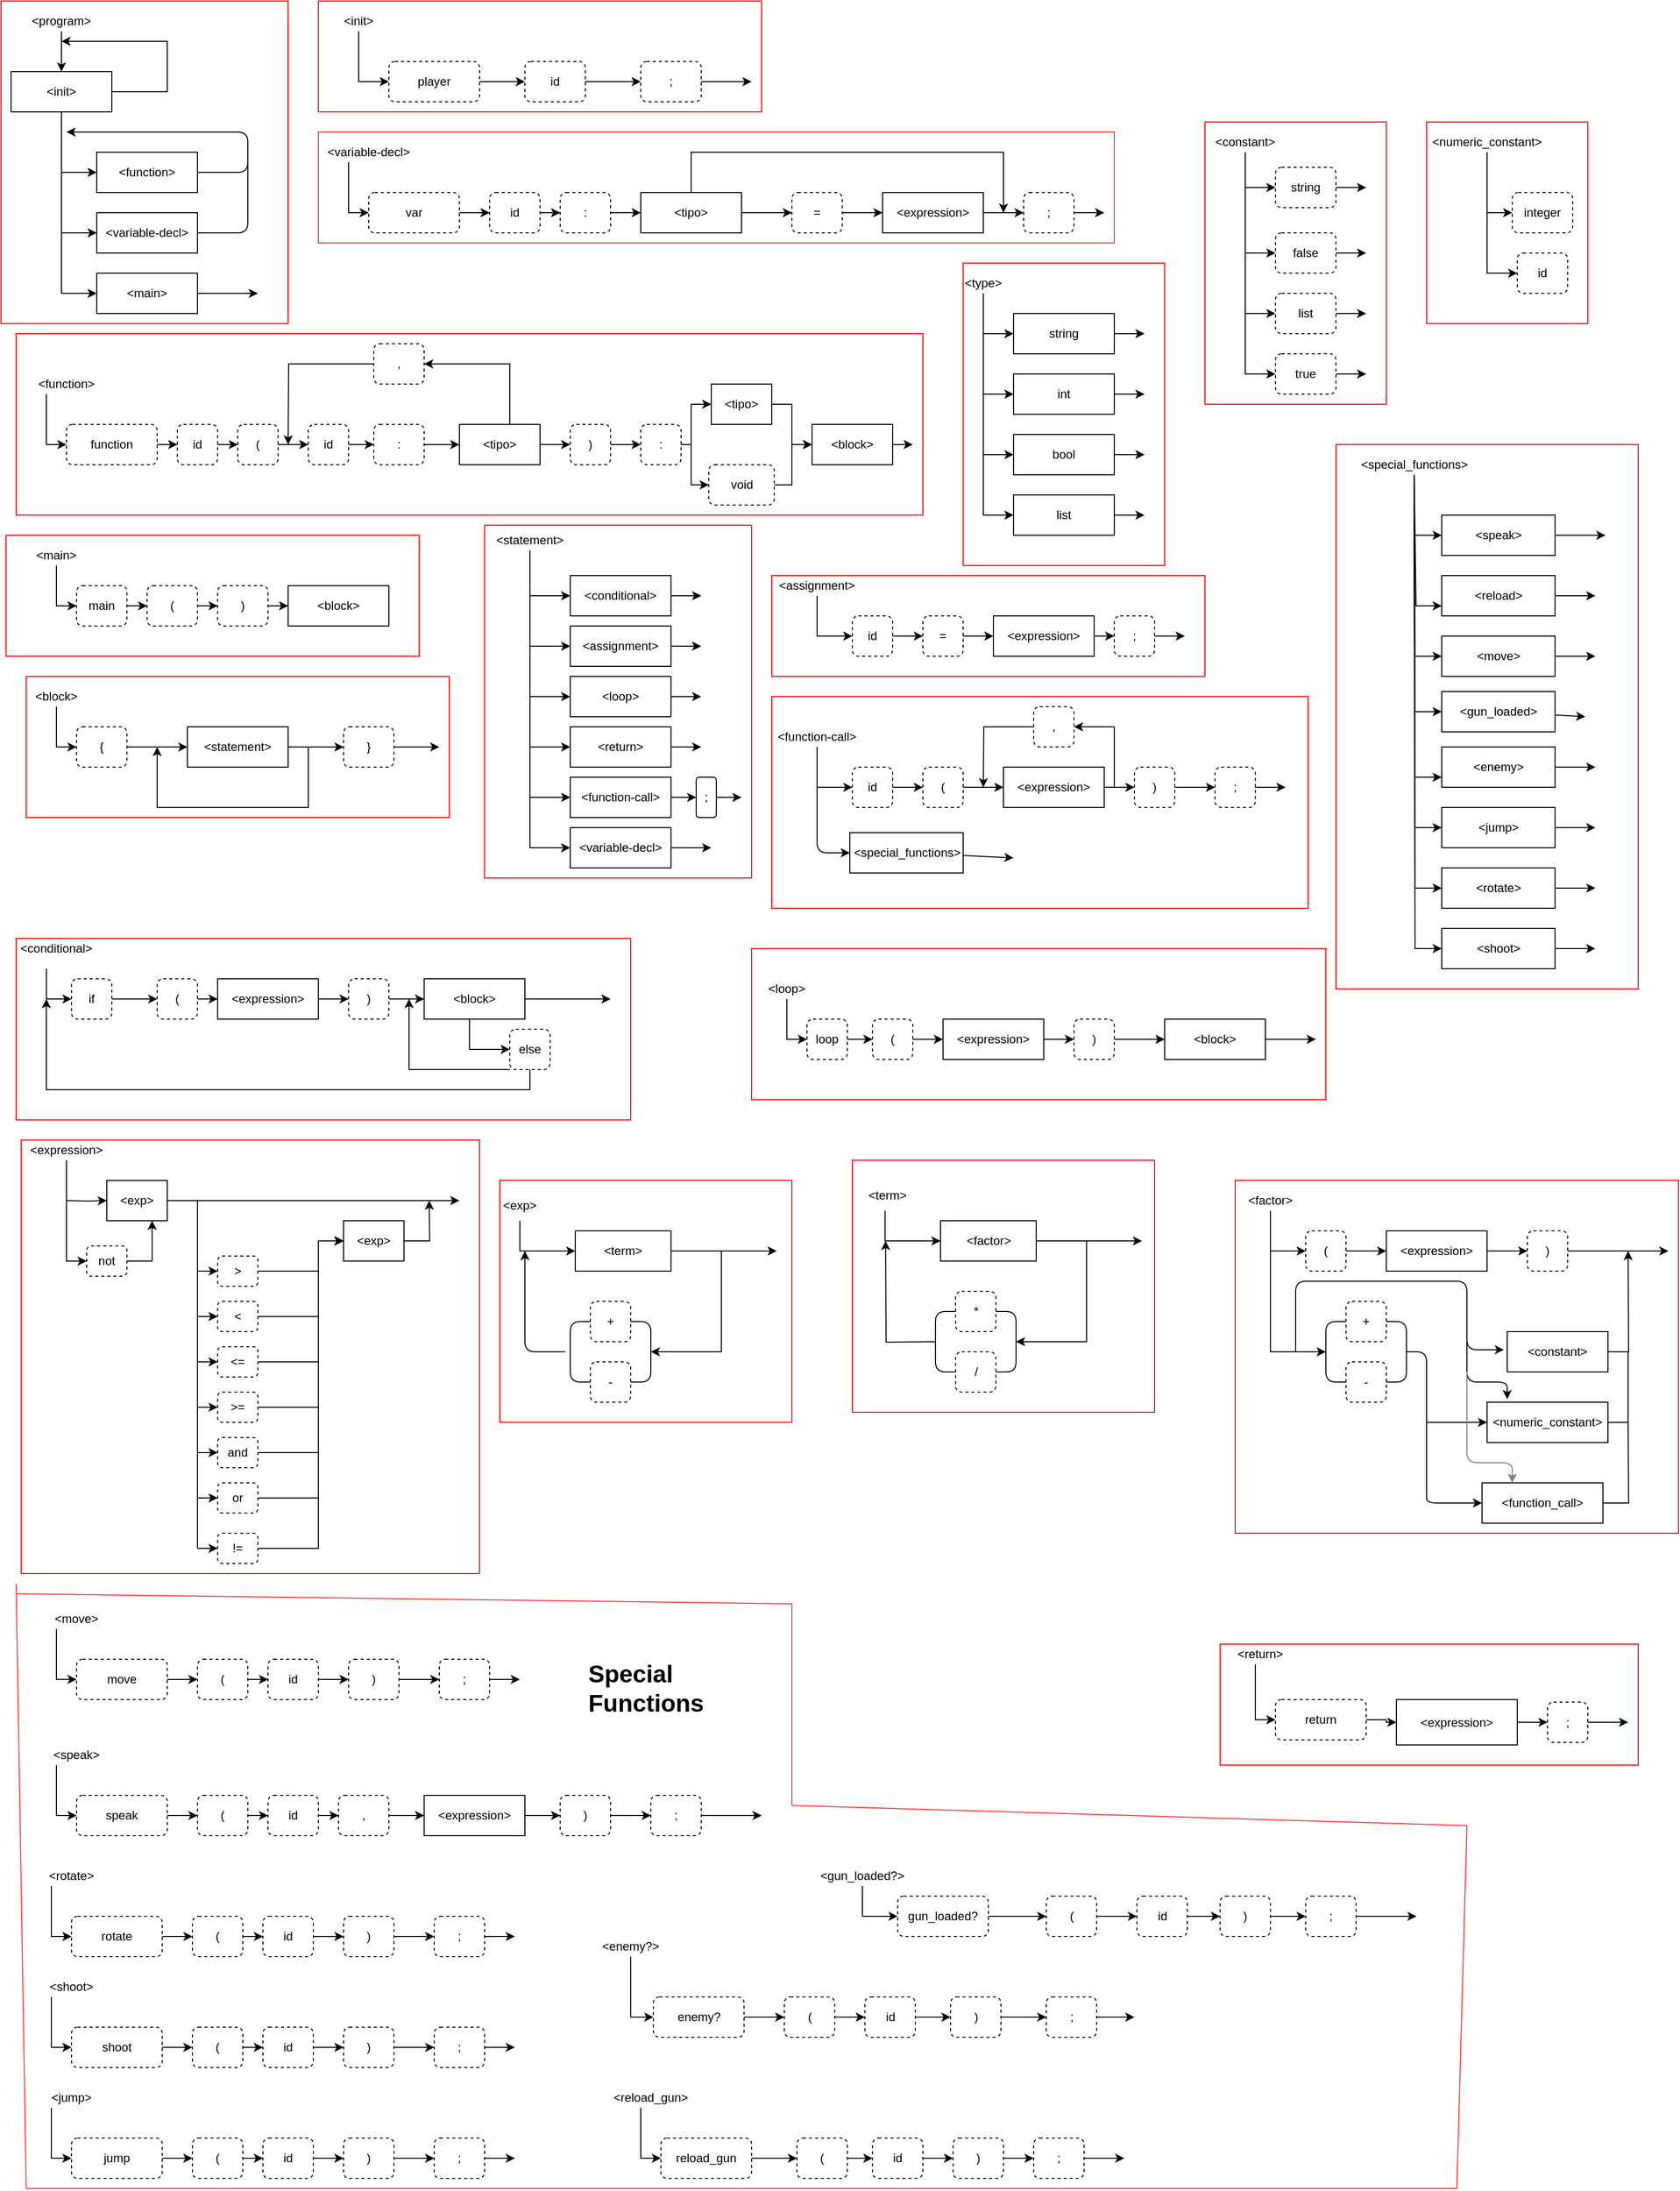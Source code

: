 <mxfile version="12.9.11" type="device"><diagram id="unN08DHiiB4wjoaDWn3S" name="Page-1"><mxGraphModel dx="946" dy="595" grid="1" gridSize="10" guides="1" tooltips="1" connect="1" arrows="1" fold="1" page="1" pageScale="1" pageWidth="850" pageHeight="1100" math="0" shadow="0"><root><mxCell id="0"/><mxCell id="1" parent="0"/><mxCell id="fu4KhwD_tsjDexiuEzIV-7" style="edgeStyle=orthogonalEdgeStyle;rounded=0;orthogonalLoop=1;jettySize=auto;html=1;entryX=0.5;entryY=0;entryDx=0;entryDy=0;" parent="1" source="fu4KhwD_tsjDexiuEzIV-1" target="fu4KhwD_tsjDexiuEzIV-3" edge="1"><mxGeometry relative="1" as="geometry"/></mxCell><mxCell id="fu4KhwD_tsjDexiuEzIV-1" value="&amp;lt;program&amp;gt;" style="text;html=1;strokeColor=none;fillColor=none;align=center;verticalAlign=middle;whiteSpace=wrap;rounded=0;" parent="1" vertex="1"><mxGeometry x="20" y="20" width="90" height="20" as="geometry"/></mxCell><mxCell id="fu4KhwD_tsjDexiuEzIV-8" style="edgeStyle=orthogonalEdgeStyle;rounded=0;orthogonalLoop=1;jettySize=auto;html=1;entryX=0;entryY=0.5;entryDx=0;entryDy=0;" parent="1" source="fu4KhwD_tsjDexiuEzIV-3" target="fu4KhwD_tsjDexiuEzIV-4" edge="1"><mxGeometry relative="1" as="geometry"/></mxCell><mxCell id="fu4KhwD_tsjDexiuEzIV-9" style="edgeStyle=orthogonalEdgeStyle;rounded=0;orthogonalLoop=1;jettySize=auto;html=1;entryX=0;entryY=0.5;entryDx=0;entryDy=0;" parent="1" source="fu4KhwD_tsjDexiuEzIV-3" target="fu4KhwD_tsjDexiuEzIV-5" edge="1"><mxGeometry relative="1" as="geometry"/></mxCell><mxCell id="fu4KhwD_tsjDexiuEzIV-10" style="edgeStyle=orthogonalEdgeStyle;rounded=0;orthogonalLoop=1;jettySize=auto;html=1;entryX=0;entryY=0.5;entryDx=0;entryDy=0;" parent="1" source="fu4KhwD_tsjDexiuEzIV-3" target="fu4KhwD_tsjDexiuEzIV-6" edge="1"><mxGeometry relative="1" as="geometry"/></mxCell><mxCell id="LypD49Dz9DC-R3oFKk1h-107" style="edgeStyle=none;rounded=0;orthogonalLoop=1;jettySize=auto;html=1;endArrow=classic;endFill=1;strokeColor=#000000;" parent="1" source="fu4KhwD_tsjDexiuEzIV-3" edge="1"><mxGeometry relative="1" as="geometry"><mxPoint x="65" y="50" as="targetPoint"/><Array as="points"><mxPoint x="170" y="100"/><mxPoint x="170" y="50"/></Array></mxGeometry></mxCell><mxCell id="fu4KhwD_tsjDexiuEzIV-3" value="&amp;lt;init&amp;gt;" style="rounded=0;whiteSpace=wrap;html=1;" parent="1" vertex="1"><mxGeometry x="15" y="80" width="100" height="40" as="geometry"/></mxCell><mxCell id="fu4KhwD_tsjDexiuEzIV-4" value="&amp;lt;function&amp;gt;" style="rounded=0;whiteSpace=wrap;html=1;" parent="1" vertex="1"><mxGeometry x="100" y="160" width="100" height="40" as="geometry"/></mxCell><mxCell id="fu4KhwD_tsjDexiuEzIV-5" value="&amp;lt;variable-decl&amp;gt;" style="rounded=0;whiteSpace=wrap;html=1;" parent="1" vertex="1"><mxGeometry x="100" y="220" width="100" height="40" as="geometry"/></mxCell><mxCell id="fu4KhwD_tsjDexiuEzIV-6" value="&amp;lt;main&amp;gt;" style="rounded=0;whiteSpace=wrap;html=1;" parent="1" vertex="1"><mxGeometry x="100" y="280" width="100" height="40" as="geometry"/></mxCell><mxCell id="fu4KhwD_tsjDexiuEzIV-12" value="" style="endArrow=classic;html=1;exitX=1;exitY=0.5;exitDx=0;exitDy=0;" parent="1" source="fu4KhwD_tsjDexiuEzIV-4" edge="1"><mxGeometry width="50" height="50" relative="1" as="geometry"><mxPoint x="270" y="220" as="sourcePoint"/><mxPoint x="70" y="140" as="targetPoint"/><Array as="points"><mxPoint x="250" y="180"/><mxPoint x="250" y="140"/></Array></mxGeometry></mxCell><mxCell id="fu4KhwD_tsjDexiuEzIV-13" value="" style="endArrow=none;html=1;exitX=1;exitY=0.5;exitDx=0;exitDy=0;endFill=0;" parent="1" source="fu4KhwD_tsjDexiuEzIV-5" edge="1"><mxGeometry width="50" height="50" relative="1" as="geometry"><mxPoint x="250" y="270" as="sourcePoint"/><mxPoint x="250" y="150" as="targetPoint"/><Array as="points"><mxPoint x="250" y="240"/></Array></mxGeometry></mxCell><mxCell id="LypD49Dz9DC-R3oFKk1h-79" style="edgeStyle=orthogonalEdgeStyle;rounded=0;orthogonalLoop=1;jettySize=auto;html=1;entryX=0;entryY=0.5;entryDx=0;entryDy=0;endArrow=classic;endFill=1;strokeColor=#000000;" parent="1" source="fu4KhwD_tsjDexiuEzIV-15" target="fu4KhwD_tsjDexiuEzIV-19" edge="1"><mxGeometry relative="1" as="geometry"><Array as="points"><mxPoint x="360" y="90"/></Array></mxGeometry></mxCell><mxCell id="fu4KhwD_tsjDexiuEzIV-15" value="&amp;lt;init&amp;gt;" style="text;html=1;strokeColor=none;fillColor=none;align=center;verticalAlign=middle;whiteSpace=wrap;rounded=0;" parent="1" vertex="1"><mxGeometry x="340" y="20" width="40" height="20" as="geometry"/></mxCell><mxCell id="fu4KhwD_tsjDexiuEzIV-25" style="edgeStyle=orthogonalEdgeStyle;rounded=0;orthogonalLoop=1;jettySize=auto;html=1;entryX=0;entryY=0.5;entryDx=0;entryDy=0;endArrow=classic;endFill=1;" parent="1" source="fu4KhwD_tsjDexiuEzIV-19" target="fu4KhwD_tsjDexiuEzIV-24" edge="1"><mxGeometry relative="1" as="geometry"/></mxCell><mxCell id="fu4KhwD_tsjDexiuEzIV-19" value="player" style="rounded=1;whiteSpace=wrap;html=1;glass=0;comic=0;shadow=0;dashed=1;" parent="1" vertex="1"><mxGeometry x="390" y="70" width="90" height="40" as="geometry"/></mxCell><mxCell id="fu4KhwD_tsjDexiuEzIV-22" value="" style="endArrow=classic;html=1;exitX=1;exitY=0.5;exitDx=0;exitDy=0;" parent="1" source="fu4KhwD_tsjDexiuEzIV-6" edge="1"><mxGeometry width="50" height="50" relative="1" as="geometry"><mxPoint x="260" y="330" as="sourcePoint"/><mxPoint x="260" y="300" as="targetPoint"/></mxGeometry></mxCell><mxCell id="LypD49Dz9DC-R3oFKk1h-80" style="edgeStyle=orthogonalEdgeStyle;rounded=0;orthogonalLoop=1;jettySize=auto;html=1;entryX=0;entryY=0.5;entryDx=0;entryDy=0;endArrow=classic;endFill=1;strokeColor=#000000;" parent="1" source="fu4KhwD_tsjDexiuEzIV-24" target="LypD49Dz9DC-R3oFKk1h-75" edge="1"><mxGeometry relative="1" as="geometry"/></mxCell><mxCell id="fu4KhwD_tsjDexiuEzIV-24" value="id" style="rounded=1;whiteSpace=wrap;html=1;glass=0;comic=0;shadow=0;dashed=1;" parent="1" vertex="1"><mxGeometry x="525" y="70" width="60" height="40" as="geometry"/></mxCell><mxCell id="fu4KhwD_tsjDexiuEzIV-37" style="edgeStyle=orthogonalEdgeStyle;rounded=0;orthogonalLoop=1;jettySize=auto;html=1;entryX=0;entryY=0.5;entryDx=0;entryDy=0;endArrow=classic;endFill=1;" parent="1" source="fu4KhwD_tsjDexiuEzIV-29" target="fu4KhwD_tsjDexiuEzIV-30" edge="1"><mxGeometry relative="1" as="geometry"><Array as="points"><mxPoint x="350" y="220"/></Array></mxGeometry></mxCell><mxCell id="fu4KhwD_tsjDexiuEzIV-29" value="&amp;lt;variable-decl&amp;gt;" style="text;html=1;strokeColor=none;fillColor=none;align=center;verticalAlign=middle;whiteSpace=wrap;rounded=0;" parent="1" vertex="1"><mxGeometry x="320" y="150" width="100" height="20" as="geometry"/></mxCell><mxCell id="fu4KhwD_tsjDexiuEzIV-32" style="edgeStyle=orthogonalEdgeStyle;rounded=0;orthogonalLoop=1;jettySize=auto;html=1;entryX=0;entryY=0.5;entryDx=0;entryDy=0;endArrow=classic;endFill=1;" parent="1" source="fu4KhwD_tsjDexiuEzIV-30" target="fu4KhwD_tsjDexiuEzIV-31" edge="1"><mxGeometry relative="1" as="geometry"/></mxCell><mxCell id="fu4KhwD_tsjDexiuEzIV-30" value="var" style="rounded=1;whiteSpace=wrap;html=1;glass=0;comic=0;shadow=0;dashed=1;" parent="1" vertex="1"><mxGeometry x="370" y="200" width="90" height="40" as="geometry"/></mxCell><mxCell id="fu4KhwD_tsjDexiuEzIV-34" style="edgeStyle=orthogonalEdgeStyle;rounded=0;orthogonalLoop=1;jettySize=auto;html=1;endArrow=classic;endFill=1;" parent="1" source="fu4KhwD_tsjDexiuEzIV-31" target="fu4KhwD_tsjDexiuEzIV-33" edge="1"><mxGeometry relative="1" as="geometry"/></mxCell><mxCell id="fu4KhwD_tsjDexiuEzIV-31" value="id" style="rounded=1;whiteSpace=wrap;html=1;glass=0;comic=0;shadow=0;dashed=1;" parent="1" vertex="1"><mxGeometry x="490" y="200" width="50" height="40" as="geometry"/></mxCell><mxCell id="fu4KhwD_tsjDexiuEzIV-36" style="edgeStyle=orthogonalEdgeStyle;rounded=0;orthogonalLoop=1;jettySize=auto;html=1;entryX=0;entryY=0.5;entryDx=0;entryDy=0;endArrow=classic;endFill=1;" parent="1" source="fu4KhwD_tsjDexiuEzIV-33" target="fu4KhwD_tsjDexiuEzIV-35" edge="1"><mxGeometry relative="1" as="geometry"/></mxCell><mxCell id="fu4KhwD_tsjDexiuEzIV-33" value=":" style="rounded=1;whiteSpace=wrap;html=1;glass=0;comic=0;shadow=0;dashed=1;" parent="1" vertex="1"><mxGeometry x="560" y="200" width="50" height="40" as="geometry"/></mxCell><mxCell id="fu4KhwD_tsjDexiuEzIV-55" style="edgeStyle=orthogonalEdgeStyle;rounded=0;orthogonalLoop=1;jettySize=auto;html=1;entryX=0;entryY=0.5;entryDx=0;entryDy=0;endArrow=classic;endFill=1;" parent="1" source="fu4KhwD_tsjDexiuEzIV-35" target="fu4KhwD_tsjDexiuEzIV-38" edge="1"><mxGeometry relative="1" as="geometry"/></mxCell><mxCell id="fu4KhwD_tsjDexiuEzIV-56" style="edgeStyle=orthogonalEdgeStyle;rounded=0;orthogonalLoop=1;jettySize=auto;html=1;endArrow=classic;endFill=1;" parent="1" source="fu4KhwD_tsjDexiuEzIV-35" edge="1"><mxGeometry relative="1" as="geometry"><mxPoint x="1000" y="220" as="targetPoint"/><Array as="points"><mxPoint x="690" y="160"/><mxPoint x="1000" y="160"/></Array></mxGeometry></mxCell><mxCell id="fu4KhwD_tsjDexiuEzIV-35" value="&amp;lt;tipo&amp;gt;" style="rounded=0;whiteSpace=wrap;html=1;" parent="1" vertex="1"><mxGeometry x="640" y="200" width="100" height="40" as="geometry"/></mxCell><mxCell id="fu4KhwD_tsjDexiuEzIV-41" style="edgeStyle=orthogonalEdgeStyle;rounded=0;orthogonalLoop=1;jettySize=auto;html=1;entryX=0;entryY=0.5;entryDx=0;entryDy=0;endArrow=classic;endFill=1;" parent="1" source="fu4KhwD_tsjDexiuEzIV-38" target="fu4KhwD_tsjDexiuEzIV-40" edge="1"><mxGeometry relative="1" as="geometry"/></mxCell><mxCell id="fu4KhwD_tsjDexiuEzIV-38" value="=" style="rounded=1;whiteSpace=wrap;html=1;glass=0;comic=0;shadow=0;dashed=1;" parent="1" vertex="1"><mxGeometry x="790" y="200" width="50" height="40" as="geometry"/></mxCell><mxCell id="fu4KhwD_tsjDexiuEzIV-43" style="edgeStyle=orthogonalEdgeStyle;rounded=0;orthogonalLoop=1;jettySize=auto;html=1;entryX=0;entryY=0.5;entryDx=0;entryDy=0;endArrow=classic;endFill=1;" parent="1" source="fu4KhwD_tsjDexiuEzIV-40" target="fu4KhwD_tsjDexiuEzIV-42" edge="1"><mxGeometry relative="1" as="geometry"/></mxCell><mxCell id="fu4KhwD_tsjDexiuEzIV-40" value="&amp;lt;expression&amp;gt;" style="rounded=0;whiteSpace=wrap;html=1;" parent="1" vertex="1"><mxGeometry x="880" y="200" width="100" height="40" as="geometry"/></mxCell><mxCell id="fu4KhwD_tsjDexiuEzIV-44" style="edgeStyle=orthogonalEdgeStyle;rounded=0;orthogonalLoop=1;jettySize=auto;html=1;endArrow=classic;endFill=1;" parent="1" source="fu4KhwD_tsjDexiuEzIV-42" edge="1"><mxGeometry relative="1" as="geometry"><mxPoint x="1100" y="220" as="targetPoint"/></mxGeometry></mxCell><mxCell id="fu4KhwD_tsjDexiuEzIV-42" value=";" style="rounded=1;whiteSpace=wrap;html=1;glass=0;comic=0;shadow=0;dashed=1;" parent="1" vertex="1"><mxGeometry x="1020" y="200" width="50" height="40" as="geometry"/></mxCell><mxCell id="fu4KhwD_tsjDexiuEzIV-48" style="edgeStyle=orthogonalEdgeStyle;rounded=0;orthogonalLoop=1;jettySize=auto;html=1;entryX=0;entryY=0.5;entryDx=0;entryDy=0;endArrow=classic;endFill=1;" parent="1" source="fu4KhwD_tsjDexiuEzIV-46" target="fu4KhwD_tsjDexiuEzIV-47" edge="1"><mxGeometry relative="1" as="geometry"><Array as="points"><mxPoint x="50" y="450"/></Array></mxGeometry></mxCell><mxCell id="fu4KhwD_tsjDexiuEzIV-46" value="&amp;lt;function&amp;gt;" style="text;html=1;strokeColor=none;fillColor=none;align=center;verticalAlign=middle;whiteSpace=wrap;rounded=0;" parent="1" vertex="1"><mxGeometry x="20" y="380" width="100" height="20" as="geometry"/></mxCell><mxCell id="fu4KhwD_tsjDexiuEzIV-51" style="edgeStyle=orthogonalEdgeStyle;rounded=0;orthogonalLoop=1;jettySize=auto;html=1;entryX=0;entryY=0.5;entryDx=0;entryDy=0;endArrow=classic;endFill=1;" parent="1" source="fu4KhwD_tsjDexiuEzIV-47" target="fu4KhwD_tsjDexiuEzIV-49" edge="1"><mxGeometry relative="1" as="geometry"/></mxCell><mxCell id="fu4KhwD_tsjDexiuEzIV-47" value="function" style="rounded=1;whiteSpace=wrap;html=1;glass=0;comic=0;shadow=0;dashed=1;" parent="1" vertex="1"><mxGeometry x="70" y="430" width="90" height="40" as="geometry"/></mxCell><mxCell id="fu4KhwD_tsjDexiuEzIV-54" style="edgeStyle=orthogonalEdgeStyle;rounded=0;orthogonalLoop=1;jettySize=auto;html=1;entryX=0;entryY=0.5;entryDx=0;entryDy=0;endArrow=classic;endFill=1;" parent="1" source="fu4KhwD_tsjDexiuEzIV-49" target="fu4KhwD_tsjDexiuEzIV-53" edge="1"><mxGeometry relative="1" as="geometry"/></mxCell><mxCell id="fu4KhwD_tsjDexiuEzIV-49" value="id" style="rounded=1;whiteSpace=wrap;html=1;glass=0;comic=0;shadow=0;dashed=1;" parent="1" vertex="1"><mxGeometry x="180" y="430" width="40" height="40" as="geometry"/></mxCell><mxCell id="fu4KhwD_tsjDexiuEzIV-58" style="edgeStyle=orthogonalEdgeStyle;rounded=0;orthogonalLoop=1;jettySize=auto;html=1;entryX=0;entryY=0.5;entryDx=0;entryDy=0;endArrow=classic;endFill=1;" parent="1" source="fu4KhwD_tsjDexiuEzIV-53" target="fu4KhwD_tsjDexiuEzIV-57" edge="1"><mxGeometry relative="1" as="geometry"/></mxCell><mxCell id="fu4KhwD_tsjDexiuEzIV-53" value="(" style="rounded=1;whiteSpace=wrap;html=1;glass=0;comic=0;shadow=0;dashed=1;" parent="1" vertex="1"><mxGeometry x="240" y="430" width="40" height="40" as="geometry"/></mxCell><mxCell id="fu4KhwD_tsjDexiuEzIV-60" style="edgeStyle=orthogonalEdgeStyle;rounded=0;orthogonalLoop=1;jettySize=auto;html=1;entryX=0;entryY=0.5;entryDx=0;entryDy=0;endArrow=classic;endFill=1;" parent="1" source="fu4KhwD_tsjDexiuEzIV-57" target="fu4KhwD_tsjDexiuEzIV-59" edge="1"><mxGeometry relative="1" as="geometry"/></mxCell><mxCell id="fu4KhwD_tsjDexiuEzIV-57" value="id" style="rounded=1;whiteSpace=wrap;html=1;glass=0;comic=0;shadow=0;dashed=1;" parent="1" vertex="1"><mxGeometry x="310" y="430" width="40" height="40" as="geometry"/></mxCell><mxCell id="fu4KhwD_tsjDexiuEzIV-62" style="edgeStyle=orthogonalEdgeStyle;rounded=0;orthogonalLoop=1;jettySize=auto;html=1;entryX=0;entryY=0.5;entryDx=0;entryDy=0;endArrow=classic;endFill=1;" parent="1" source="fu4KhwD_tsjDexiuEzIV-59" target="fu4KhwD_tsjDexiuEzIV-61" edge="1"><mxGeometry relative="1" as="geometry"/></mxCell><mxCell id="fu4KhwD_tsjDexiuEzIV-59" value=":" style="rounded=1;whiteSpace=wrap;html=1;glass=0;comic=0;shadow=0;dashed=1;" parent="1" vertex="1"><mxGeometry x="375" y="430" width="50" height="40" as="geometry"/></mxCell><mxCell id="fu4KhwD_tsjDexiuEzIV-64" style="edgeStyle=orthogonalEdgeStyle;rounded=0;orthogonalLoop=1;jettySize=auto;html=1;entryX=1;entryY=0.5;entryDx=0;entryDy=0;endArrow=classic;endFill=1;" parent="1" source="fu4KhwD_tsjDexiuEzIV-61" target="fu4KhwD_tsjDexiuEzIV-63" edge="1"><mxGeometry relative="1" as="geometry"><Array as="points"><mxPoint x="510" y="370"/></Array></mxGeometry></mxCell><mxCell id="fu4KhwD_tsjDexiuEzIV-67" style="edgeStyle=orthogonalEdgeStyle;rounded=0;orthogonalLoop=1;jettySize=auto;html=1;entryX=0;entryY=0.5;entryDx=0;entryDy=0;endArrow=classic;endFill=1;" parent="1" source="fu4KhwD_tsjDexiuEzIV-61" target="fu4KhwD_tsjDexiuEzIV-66" edge="1"><mxGeometry relative="1" as="geometry"/></mxCell><mxCell id="fu4KhwD_tsjDexiuEzIV-61" value="&amp;lt;tipo&amp;gt;" style="rounded=0;whiteSpace=wrap;html=1;" parent="1" vertex="1"><mxGeometry x="460" y="430" width="80" height="40" as="geometry"/></mxCell><mxCell id="fu4KhwD_tsjDexiuEzIV-65" style="edgeStyle=orthogonalEdgeStyle;rounded=0;orthogonalLoop=1;jettySize=auto;html=1;endArrow=classic;endFill=1;" parent="1" source="fu4KhwD_tsjDexiuEzIV-63" edge="1"><mxGeometry relative="1" as="geometry"><mxPoint x="290" y="450.0" as="targetPoint"/></mxGeometry></mxCell><mxCell id="fu4KhwD_tsjDexiuEzIV-63" value="," style="rounded=1;whiteSpace=wrap;html=1;glass=0;comic=0;shadow=0;dashed=1;" parent="1" vertex="1"><mxGeometry x="375" y="350" width="50" height="40" as="geometry"/></mxCell><mxCell id="fu4KhwD_tsjDexiuEzIV-69" style="edgeStyle=orthogonalEdgeStyle;rounded=0;orthogonalLoop=1;jettySize=auto;html=1;entryX=0;entryY=0.5;entryDx=0;entryDy=0;endArrow=classic;endFill=1;" parent="1" source="fu4KhwD_tsjDexiuEzIV-66" edge="1"><mxGeometry relative="1" as="geometry"><mxPoint x="640" y="450" as="targetPoint"/></mxGeometry></mxCell><mxCell id="fu4KhwD_tsjDexiuEzIV-66" value=")" style="rounded=1;whiteSpace=wrap;html=1;glass=0;comic=0;shadow=0;dashed=1;" parent="1" vertex="1"><mxGeometry x="570" y="430" width="40" height="40" as="geometry"/></mxCell><mxCell id="fu4KhwD_tsjDexiuEzIV-75" value="" style="rounded=0;whiteSpace=wrap;html=1;shadow=0;glass=0;comic=0;strokeColor=#FF3333;fillColor=none;" parent="1" vertex="1"><mxGeometry x="320" y="140" width="790" height="110" as="geometry"/></mxCell><mxCell id="fu4KhwD_tsjDexiuEzIV-81" style="edgeStyle=orthogonalEdgeStyle;rounded=0;orthogonalLoop=1;jettySize=auto;html=1;entryX=0;entryY=0.5;entryDx=0;entryDy=0;endArrow=classic;endFill=1;" parent="1" source="fu4KhwD_tsjDexiuEzIV-76" target="fu4KhwD_tsjDexiuEzIV-77" edge="1"><mxGeometry relative="1" as="geometry"><Array as="points"><mxPoint x="980" y="340"/></Array></mxGeometry></mxCell><mxCell id="fu4KhwD_tsjDexiuEzIV-82" style="edgeStyle=orthogonalEdgeStyle;rounded=0;orthogonalLoop=1;jettySize=auto;html=1;entryX=0;entryY=0.5;entryDx=0;entryDy=0;endArrow=classic;endFill=1;" parent="1" source="fu4KhwD_tsjDexiuEzIV-76" target="fu4KhwD_tsjDexiuEzIV-78" edge="1"><mxGeometry relative="1" as="geometry"><Array as="points"><mxPoint x="980" y="400"/></Array></mxGeometry></mxCell><mxCell id="fu4KhwD_tsjDexiuEzIV-83" style="edgeStyle=orthogonalEdgeStyle;rounded=0;orthogonalLoop=1;jettySize=auto;html=1;entryX=0;entryY=0.5;entryDx=0;entryDy=0;endArrow=classic;endFill=1;" parent="1" source="fu4KhwD_tsjDexiuEzIV-76" target="fu4KhwD_tsjDexiuEzIV-79" edge="1"><mxGeometry relative="1" as="geometry"><Array as="points"><mxPoint x="980" y="460"/></Array></mxGeometry></mxCell><mxCell id="fu4KhwD_tsjDexiuEzIV-84" style="edgeStyle=orthogonalEdgeStyle;rounded=0;orthogonalLoop=1;jettySize=auto;html=1;entryX=0;entryY=0.5;entryDx=0;entryDy=0;endArrow=classic;endFill=1;" parent="1" source="fu4KhwD_tsjDexiuEzIV-76" target="fu4KhwD_tsjDexiuEzIV-80" edge="1"><mxGeometry relative="1" as="geometry"><Array as="points"><mxPoint x="980" y="520"/></Array></mxGeometry></mxCell><mxCell id="fu4KhwD_tsjDexiuEzIV-76" value="&amp;lt;type&amp;gt;" style="text;html=1;strokeColor=none;fillColor=none;align=center;verticalAlign=middle;whiteSpace=wrap;rounded=0;shadow=0;glass=0;comic=0;" parent="1" vertex="1"><mxGeometry x="960" y="280" width="40" height="20" as="geometry"/></mxCell><mxCell id="fu4KhwD_tsjDexiuEzIV-85" style="edgeStyle=orthogonalEdgeStyle;rounded=0;orthogonalLoop=1;jettySize=auto;html=1;endArrow=classic;endFill=1;" parent="1" source="fu4KhwD_tsjDexiuEzIV-77" edge="1"><mxGeometry relative="1" as="geometry"><mxPoint x="1140" y="340.0" as="targetPoint"/></mxGeometry></mxCell><mxCell id="fu4KhwD_tsjDexiuEzIV-77" value="string" style="rounded=0;whiteSpace=wrap;html=1;shadow=0;glass=0;comic=0;strokeColor=#000000;fillColor=#ffffff;" parent="1" vertex="1"><mxGeometry x="1010" y="320" width="100" height="40" as="geometry"/></mxCell><mxCell id="fu4KhwD_tsjDexiuEzIV-86" style="edgeStyle=orthogonalEdgeStyle;rounded=0;orthogonalLoop=1;jettySize=auto;html=1;endArrow=classic;endFill=1;" parent="1" source="fu4KhwD_tsjDexiuEzIV-78" edge="1"><mxGeometry relative="1" as="geometry"><mxPoint x="1140" y="400" as="targetPoint"/></mxGeometry></mxCell><mxCell id="fu4KhwD_tsjDexiuEzIV-78" value="int" style="rounded=0;whiteSpace=wrap;html=1;shadow=0;glass=0;comic=0;strokeColor=#000000;fillColor=#ffffff;" parent="1" vertex="1"><mxGeometry x="1010" y="380" width="100" height="40" as="geometry"/></mxCell><mxCell id="fu4KhwD_tsjDexiuEzIV-87" style="edgeStyle=orthogonalEdgeStyle;rounded=0;orthogonalLoop=1;jettySize=auto;html=1;endArrow=classic;endFill=1;" parent="1" source="fu4KhwD_tsjDexiuEzIV-79" edge="1"><mxGeometry relative="1" as="geometry"><mxPoint x="1140" y="460.0" as="targetPoint"/></mxGeometry></mxCell><mxCell id="fu4KhwD_tsjDexiuEzIV-79" value="bool" style="rounded=0;whiteSpace=wrap;html=1;shadow=0;glass=0;comic=0;strokeColor=#000000;fillColor=#ffffff;" parent="1" vertex="1"><mxGeometry x="1010" y="440" width="100" height="40" as="geometry"/></mxCell><mxCell id="fu4KhwD_tsjDexiuEzIV-88" style="edgeStyle=orthogonalEdgeStyle;rounded=0;orthogonalLoop=1;jettySize=auto;html=1;endArrow=classic;endFill=1;" parent="1" source="fu4KhwD_tsjDexiuEzIV-80" edge="1"><mxGeometry relative="1" as="geometry"><mxPoint x="1140" y="520" as="targetPoint"/></mxGeometry></mxCell><mxCell id="fu4KhwD_tsjDexiuEzIV-80" value="list" style="rounded=0;whiteSpace=wrap;html=1;shadow=0;glass=0;comic=0;strokeColor=#000000;fillColor=#ffffff;" parent="1" vertex="1"><mxGeometry x="1010" y="500" width="100" height="40" as="geometry"/></mxCell><mxCell id="fu4KhwD_tsjDexiuEzIV-92" style="edgeStyle=orthogonalEdgeStyle;rounded=0;orthogonalLoop=1;jettySize=auto;html=1;entryX=0;entryY=0.5;entryDx=0;entryDy=0;endArrow=classic;endFill=1;" parent="1" source="fu4KhwD_tsjDexiuEzIV-89" target="fu4KhwD_tsjDexiuEzIV-91" edge="1"><mxGeometry relative="1" as="geometry"/></mxCell><mxCell id="fu4KhwD_tsjDexiuEzIV-89" value="&amp;lt;main&amp;gt;" style="text;html=1;strokeColor=none;fillColor=none;align=center;verticalAlign=middle;whiteSpace=wrap;rounded=0;shadow=0;glass=0;comic=0;" parent="1" vertex="1"><mxGeometry x="40" y="550" width="40" height="20" as="geometry"/></mxCell><mxCell id="fu4KhwD_tsjDexiuEzIV-90" value="&amp;lt;block&amp;gt;" style="rounded=0;whiteSpace=wrap;html=1;shadow=0;glass=0;comic=0;strokeColor=#000000;fillColor=#ffffff;" parent="1" vertex="1"><mxGeometry x="290" y="590" width="100" height="40" as="geometry"/></mxCell><mxCell id="fu4KhwD_tsjDexiuEzIV-95" style="edgeStyle=orthogonalEdgeStyle;rounded=0;orthogonalLoop=1;jettySize=auto;html=1;entryX=0;entryY=0.5;entryDx=0;entryDy=0;endArrow=classic;endFill=1;" parent="1" source="fu4KhwD_tsjDexiuEzIV-91" target="fu4KhwD_tsjDexiuEzIV-93" edge="1"><mxGeometry relative="1" as="geometry"/></mxCell><mxCell id="fu4KhwD_tsjDexiuEzIV-91" value="main" style="rounded=1;whiteSpace=wrap;html=1;shadow=0;glass=0;comic=0;strokeColor=#000000;fillColor=#ffffff;dashed=1;" parent="1" vertex="1"><mxGeometry x="80" y="590" width="50" height="40" as="geometry"/></mxCell><mxCell id="fu4KhwD_tsjDexiuEzIV-96" style="edgeStyle=orthogonalEdgeStyle;rounded=0;orthogonalLoop=1;jettySize=auto;html=1;entryX=0;entryY=0.5;entryDx=0;entryDy=0;endArrow=classic;endFill=1;" parent="1" source="fu4KhwD_tsjDexiuEzIV-93" target="fu4KhwD_tsjDexiuEzIV-94" edge="1"><mxGeometry relative="1" as="geometry"/></mxCell><mxCell id="fu4KhwD_tsjDexiuEzIV-93" value="(" style="rounded=1;whiteSpace=wrap;html=1;shadow=0;glass=0;comic=0;strokeColor=#000000;fillColor=#ffffff;dashed=1;" parent="1" vertex="1"><mxGeometry x="150" y="590" width="50" height="40" as="geometry"/></mxCell><mxCell id="fu4KhwD_tsjDexiuEzIV-97" style="edgeStyle=orthogonalEdgeStyle;rounded=0;orthogonalLoop=1;jettySize=auto;html=1;entryX=0;entryY=0.5;entryDx=0;entryDy=0;endArrow=classic;endFill=1;" parent="1" source="fu4KhwD_tsjDexiuEzIV-94" target="fu4KhwD_tsjDexiuEzIV-90" edge="1"><mxGeometry relative="1" as="geometry"/></mxCell><mxCell id="fu4KhwD_tsjDexiuEzIV-94" value=")" style="rounded=1;whiteSpace=wrap;html=1;shadow=0;glass=0;comic=0;strokeColor=#000000;fillColor=#ffffff;dashed=1;" parent="1" vertex="1"><mxGeometry x="220" y="590" width="50" height="40" as="geometry"/></mxCell><mxCell id="fu4KhwD_tsjDexiuEzIV-100" style="edgeStyle=orthogonalEdgeStyle;rounded=0;orthogonalLoop=1;jettySize=auto;html=1;entryX=0;entryY=0.5;entryDx=0;entryDy=0;endArrow=classic;endFill=1;" parent="1" source="fu4KhwD_tsjDexiuEzIV-98" target="fu4KhwD_tsjDexiuEzIV-99" edge="1"><mxGeometry relative="1" as="geometry"/></mxCell><mxCell id="fu4KhwD_tsjDexiuEzIV-98" value="&amp;lt;block&amp;gt;" style="text;html=1;strokeColor=none;fillColor=none;align=center;verticalAlign=middle;whiteSpace=wrap;rounded=0;shadow=0;glass=0;comic=0;" parent="1" vertex="1"><mxGeometry x="40" y="690" width="40" height="20" as="geometry"/></mxCell><mxCell id="fu4KhwD_tsjDexiuEzIV-102" style="edgeStyle=orthogonalEdgeStyle;rounded=0;orthogonalLoop=1;jettySize=auto;html=1;entryX=0;entryY=0.5;entryDx=0;entryDy=0;endArrow=classic;endFill=1;" parent="1" source="fu4KhwD_tsjDexiuEzIV-99" target="fu4KhwD_tsjDexiuEzIV-101" edge="1"><mxGeometry relative="1" as="geometry"/></mxCell><mxCell id="fu4KhwD_tsjDexiuEzIV-99" value="{" style="rounded=1;whiteSpace=wrap;html=1;shadow=0;glass=0;comic=0;strokeColor=#000000;fillColor=#ffffff;dashed=1;" parent="1" vertex="1"><mxGeometry x="80" y="730" width="50" height="40" as="geometry"/></mxCell><mxCell id="fu4KhwD_tsjDexiuEzIV-105" style="edgeStyle=orthogonalEdgeStyle;rounded=0;orthogonalLoop=1;jettySize=auto;html=1;entryX=0;entryY=0.5;entryDx=0;entryDy=0;endArrow=classic;endFill=1;" parent="1" source="fu4KhwD_tsjDexiuEzIV-101" target="fu4KhwD_tsjDexiuEzIV-103" edge="1"><mxGeometry relative="1" as="geometry"/></mxCell><mxCell id="fu4KhwD_tsjDexiuEzIV-107" style="edgeStyle=orthogonalEdgeStyle;rounded=0;orthogonalLoop=1;jettySize=auto;html=1;endArrow=classic;endFill=1;" parent="1" source="fu4KhwD_tsjDexiuEzIV-101" edge="1"><mxGeometry relative="1" as="geometry"><mxPoint x="160" y="750" as="targetPoint"/><Array as="points"><mxPoint x="310" y="750"/><mxPoint x="310" y="810"/><mxPoint x="160" y="810"/></Array></mxGeometry></mxCell><mxCell id="fu4KhwD_tsjDexiuEzIV-101" value="&amp;lt;statement&amp;gt;" style="rounded=0;whiteSpace=wrap;html=1;shadow=0;glass=0;comic=0;strokeColor=#000000;fillColor=#ffffff;" parent="1" vertex="1"><mxGeometry x="190" y="730" width="100" height="40" as="geometry"/></mxCell><mxCell id="fu4KhwD_tsjDexiuEzIV-104" style="edgeStyle=orthogonalEdgeStyle;rounded=0;orthogonalLoop=1;jettySize=auto;html=1;endArrow=classic;endFill=1;" parent="1" source="fu4KhwD_tsjDexiuEzIV-103" edge="1"><mxGeometry relative="1" as="geometry"><mxPoint x="440" y="750" as="targetPoint"/></mxGeometry></mxCell><mxCell id="fu4KhwD_tsjDexiuEzIV-103" value="}" style="rounded=1;whiteSpace=wrap;html=1;shadow=0;glass=0;comic=0;strokeColor=#000000;fillColor=#ffffff;dashed=1;" parent="1" vertex="1"><mxGeometry x="345" y="730" width="50" height="40" as="geometry"/></mxCell><mxCell id="fu4KhwD_tsjDexiuEzIV-109" value="" style="rounded=0;whiteSpace=wrap;html=1;shadow=0;glass=0;comic=0;strokeColor=#FF0000;fillColor=none;" parent="1" vertex="1"><mxGeometry x="10" y="540" width="410" height="120" as="geometry"/></mxCell><mxCell id="fu4KhwD_tsjDexiuEzIV-112" style="edgeStyle=orthogonalEdgeStyle;rounded=0;orthogonalLoop=1;jettySize=auto;html=1;entryX=0;entryY=0.5;entryDx=0;entryDy=0;endArrow=classic;endFill=1;" parent="1" source="fu4KhwD_tsjDexiuEzIV-110" target="fu4KhwD_tsjDexiuEzIV-111" edge="1"><mxGeometry relative="1" as="geometry"/></mxCell><mxCell id="fu4KhwD_tsjDexiuEzIV-140" style="edgeStyle=orthogonalEdgeStyle;rounded=0;orthogonalLoop=1;jettySize=auto;html=1;entryX=0;entryY=0.5;entryDx=0;entryDy=0;endArrow=classic;endFill=1;" parent="1" source="fu4KhwD_tsjDexiuEzIV-110" target="fu4KhwD_tsjDexiuEzIV-114" edge="1"><mxGeometry relative="1" as="geometry"/></mxCell><mxCell id="fu4KhwD_tsjDexiuEzIV-141" style="edgeStyle=orthogonalEdgeStyle;rounded=0;orthogonalLoop=1;jettySize=auto;html=1;entryX=0;entryY=0.5;entryDx=0;entryDy=0;endArrow=classic;endFill=1;" parent="1" source="fu4KhwD_tsjDexiuEzIV-110" target="fu4KhwD_tsjDexiuEzIV-115" edge="1"><mxGeometry relative="1" as="geometry"/></mxCell><mxCell id="fu4KhwD_tsjDexiuEzIV-142" style="edgeStyle=orthogonalEdgeStyle;rounded=0;orthogonalLoop=1;jettySize=auto;html=1;entryX=0;entryY=0.5;entryDx=0;entryDy=0;endArrow=classic;endFill=1;" parent="1" source="fu4KhwD_tsjDexiuEzIV-110" target="fu4KhwD_tsjDexiuEzIV-116" edge="1"><mxGeometry relative="1" as="geometry"/></mxCell><mxCell id="MhfF_rTMi9NbfmNXCA5a-8" style="edgeStyle=orthogonalEdgeStyle;rounded=0;orthogonalLoop=1;jettySize=auto;html=1;entryX=0;entryY=0.5;entryDx=0;entryDy=0;" edge="1" parent="1" source="fu4KhwD_tsjDexiuEzIV-110" target="MhfF_rTMi9NbfmNXCA5a-1"><mxGeometry relative="1" as="geometry"/></mxCell><mxCell id="MhfF_rTMi9NbfmNXCA5a-9" style="edgeStyle=orthogonalEdgeStyle;rounded=0;orthogonalLoop=1;jettySize=auto;html=1;entryX=0;entryY=0.5;entryDx=0;entryDy=0;" edge="1" parent="1" source="fu4KhwD_tsjDexiuEzIV-110" target="MhfF_rTMi9NbfmNXCA5a-2"><mxGeometry relative="1" as="geometry"/></mxCell><mxCell id="fu4KhwD_tsjDexiuEzIV-110" value="&amp;lt;statement&amp;gt;" style="text;html=1;strokeColor=none;fillColor=none;align=center;verticalAlign=middle;whiteSpace=wrap;rounded=0;shadow=0;glass=0;comic=0;" parent="1" vertex="1"><mxGeometry x="490" y="535" width="80" height="20" as="geometry"/></mxCell><mxCell id="fu4KhwD_tsjDexiuEzIV-143" style="edgeStyle=orthogonalEdgeStyle;rounded=0;orthogonalLoop=1;jettySize=auto;html=1;endArrow=classic;endFill=1;" parent="1" source="fu4KhwD_tsjDexiuEzIV-111" edge="1"><mxGeometry relative="1" as="geometry"><mxPoint x="700" y="600" as="targetPoint"/></mxGeometry></mxCell><mxCell id="fu4KhwD_tsjDexiuEzIV-111" value="&amp;lt;conditional&amp;gt;" style="rounded=0;whiteSpace=wrap;html=1;shadow=0;glass=0;comic=0;strokeColor=#000000;fillColor=#ffffff;" parent="1" vertex="1"><mxGeometry x="570" y="580" width="100" height="40" as="geometry"/></mxCell><mxCell id="fu4KhwD_tsjDexiuEzIV-145" style="edgeStyle=orthogonalEdgeStyle;rounded=0;orthogonalLoop=1;jettySize=auto;html=1;endArrow=classic;endFill=1;" parent="1" source="fu4KhwD_tsjDexiuEzIV-114" edge="1"><mxGeometry relative="1" as="geometry"><mxPoint x="700" y="650" as="targetPoint"/></mxGeometry></mxCell><mxCell id="fu4KhwD_tsjDexiuEzIV-114" value="&amp;lt;assignment&amp;gt;" style="rounded=0;whiteSpace=wrap;html=1;shadow=0;glass=0;comic=0;strokeColor=#000000;fillColor=#ffffff;" parent="1" vertex="1"><mxGeometry x="570" y="630" width="100" height="40" as="geometry"/></mxCell><mxCell id="fu4KhwD_tsjDexiuEzIV-146" style="edgeStyle=orthogonalEdgeStyle;rounded=0;orthogonalLoop=1;jettySize=auto;html=1;endArrow=classic;endFill=1;" parent="1" source="fu4KhwD_tsjDexiuEzIV-115" edge="1"><mxGeometry relative="1" as="geometry"><mxPoint x="700" y="700" as="targetPoint"/></mxGeometry></mxCell><mxCell id="fu4KhwD_tsjDexiuEzIV-115" value="&amp;lt;loop&amp;gt;" style="rounded=0;whiteSpace=wrap;html=1;shadow=0;glass=0;comic=0;strokeColor=#000000;fillColor=#ffffff;" parent="1" vertex="1"><mxGeometry x="570" y="680" width="100" height="40" as="geometry"/></mxCell><mxCell id="fu4KhwD_tsjDexiuEzIV-147" style="edgeStyle=orthogonalEdgeStyle;rounded=0;orthogonalLoop=1;jettySize=auto;html=1;endArrow=classic;endFill=1;" parent="1" source="fu4KhwD_tsjDexiuEzIV-116" edge="1"><mxGeometry relative="1" as="geometry"><mxPoint x="700" y="750" as="targetPoint"/></mxGeometry></mxCell><mxCell id="fu4KhwD_tsjDexiuEzIV-116" value="&amp;lt;return&amp;gt;" style="rounded=0;whiteSpace=wrap;html=1;shadow=0;glass=0;comic=0;strokeColor=#000000;fillColor=#ffffff;" parent="1" vertex="1"><mxGeometry x="570" y="730" width="100" height="40" as="geometry"/></mxCell><mxCell id="fu4KhwD_tsjDexiuEzIV-128" style="edgeStyle=orthogonalEdgeStyle;rounded=0;orthogonalLoop=1;jettySize=auto;html=1;entryX=0;entryY=0.5;entryDx=0;entryDy=0;endArrow=classic;endFill=1;" parent="1" source="fu4KhwD_tsjDexiuEzIV-120" target="fu4KhwD_tsjDexiuEzIV-121" edge="1"><mxGeometry relative="1" as="geometry"><Array as="points"><mxPoint x="690" y="450"/><mxPoint x="690" y="410"/></Array></mxGeometry></mxCell><mxCell id="fu4KhwD_tsjDexiuEzIV-129" style="edgeStyle=orthogonalEdgeStyle;rounded=0;orthogonalLoop=1;jettySize=auto;html=1;entryX=0;entryY=0.5;entryDx=0;entryDy=0;endArrow=classic;endFill=1;" parent="1" source="fu4KhwD_tsjDexiuEzIV-120" target="fu4KhwD_tsjDexiuEzIV-127" edge="1"><mxGeometry relative="1" as="geometry"><Array as="points"><mxPoint x="690" y="450"/><mxPoint x="690" y="490"/></Array></mxGeometry></mxCell><mxCell id="fu4KhwD_tsjDexiuEzIV-120" value=":" style="rounded=1;whiteSpace=wrap;html=1;glass=0;comic=0;shadow=0;dashed=1;" parent="1" vertex="1"><mxGeometry x="640" y="430" width="40" height="40" as="geometry"/></mxCell><mxCell id="fu4KhwD_tsjDexiuEzIV-131" style="edgeStyle=orthogonalEdgeStyle;rounded=0;orthogonalLoop=1;jettySize=auto;html=1;entryX=0;entryY=0.5;entryDx=0;entryDy=0;endArrow=classic;endFill=1;" parent="1" source="fu4KhwD_tsjDexiuEzIV-121" target="fu4KhwD_tsjDexiuEzIV-130" edge="1"><mxGeometry relative="1" as="geometry"/></mxCell><mxCell id="fu4KhwD_tsjDexiuEzIV-121" value="&amp;lt;tipo&amp;gt;" style="rounded=0;whiteSpace=wrap;html=1;shadow=0;glass=0;comic=0;strokeColor=#000000;fillColor=#ffffff;" parent="1" vertex="1"><mxGeometry x="710" y="390" width="60" height="40" as="geometry"/></mxCell><mxCell id="fu4KhwD_tsjDexiuEzIV-132" style="edgeStyle=orthogonalEdgeStyle;rounded=0;orthogonalLoop=1;jettySize=auto;html=1;entryX=0;entryY=0.5;entryDx=0;entryDy=0;endArrow=classic;endFill=1;" parent="1" source="fu4KhwD_tsjDexiuEzIV-127" target="fu4KhwD_tsjDexiuEzIV-130" edge="1"><mxGeometry relative="1" as="geometry"><Array as="points"><mxPoint x="790" y="490"/><mxPoint x="790" y="450"/></Array></mxGeometry></mxCell><mxCell id="fu4KhwD_tsjDexiuEzIV-127" value="void" style="rounded=1;whiteSpace=wrap;html=1;glass=0;comic=0;shadow=0;dashed=1;" parent="1" vertex="1"><mxGeometry x="707.5" y="470" width="65" height="40" as="geometry"/></mxCell><mxCell id="fu4KhwD_tsjDexiuEzIV-134" style="edgeStyle=orthogonalEdgeStyle;rounded=0;orthogonalLoop=1;jettySize=auto;html=1;endArrow=classic;endFill=1;" parent="1" source="fu4KhwD_tsjDexiuEzIV-130" edge="1"><mxGeometry relative="1" as="geometry"><mxPoint x="910" y="450" as="targetPoint"/></mxGeometry></mxCell><mxCell id="fu4KhwD_tsjDexiuEzIV-130" value="&amp;lt;block&amp;gt;" style="rounded=0;whiteSpace=wrap;html=1;" parent="1" vertex="1"><mxGeometry x="810" y="430" width="80" height="40" as="geometry"/></mxCell><mxCell id="fu4KhwD_tsjDexiuEzIV-135" value="" style="rounded=0;whiteSpace=wrap;html=1;shadow=0;glass=0;comic=0;strokeColor=#FF0000;fillColor=none;" parent="1" vertex="1"><mxGeometry x="20" y="340" width="900" height="180" as="geometry"/></mxCell><mxCell id="fu4KhwD_tsjDexiuEzIV-136" value="" style="rounded=0;whiteSpace=wrap;html=1;shadow=0;glass=0;comic=0;strokeColor=#FF0000;fillColor=none;" parent="1" vertex="1"><mxGeometry x="30" y="680" width="420" height="140" as="geometry"/></mxCell><mxCell id="fu4KhwD_tsjDexiuEzIV-157" style="edgeStyle=orthogonalEdgeStyle;rounded=0;orthogonalLoop=1;jettySize=auto;html=1;entryX=0;entryY=0.5;entryDx=0;entryDy=0;endArrow=classic;endFill=1;" parent="1" source="fu4KhwD_tsjDexiuEzIV-148" target="fu4KhwD_tsjDexiuEzIV-149" edge="1"><mxGeometry relative="1" as="geometry"/></mxCell><mxCell id="fu4KhwD_tsjDexiuEzIV-148" value="&amp;lt;assignment&amp;gt;" style="text;html=1;strokeColor=none;fillColor=none;align=center;verticalAlign=middle;whiteSpace=wrap;rounded=0;shadow=0;glass=0;comic=0;" parent="1" vertex="1"><mxGeometry x="775" y="580" width="80" height="20" as="geometry"/></mxCell><mxCell id="fu4KhwD_tsjDexiuEzIV-154" style="edgeStyle=orthogonalEdgeStyle;rounded=0;orthogonalLoop=1;jettySize=auto;html=1;entryX=0;entryY=0.5;entryDx=0;entryDy=0;endArrow=classic;endFill=1;" parent="1" source="fu4KhwD_tsjDexiuEzIV-149" target="fu4KhwD_tsjDexiuEzIV-150" edge="1"><mxGeometry relative="1" as="geometry"/></mxCell><mxCell id="fu4KhwD_tsjDexiuEzIV-149" value="id" style="rounded=1;whiteSpace=wrap;html=1;shadow=0;glass=0;comic=0;strokeColor=#000000;fillColor=#ffffff;dashed=1;" parent="1" vertex="1"><mxGeometry x="850" y="620" width="40" height="40" as="geometry"/></mxCell><mxCell id="fu4KhwD_tsjDexiuEzIV-155" style="edgeStyle=orthogonalEdgeStyle;rounded=0;orthogonalLoop=1;jettySize=auto;html=1;entryX=0;entryY=0.5;entryDx=0;entryDy=0;endArrow=classic;endFill=1;" parent="1" source="fu4KhwD_tsjDexiuEzIV-150" target="fu4KhwD_tsjDexiuEzIV-152" edge="1"><mxGeometry relative="1" as="geometry"/></mxCell><mxCell id="fu4KhwD_tsjDexiuEzIV-150" value="=" style="rounded=1;whiteSpace=wrap;html=1;shadow=0;glass=0;comic=0;strokeColor=#000000;fillColor=#ffffff;dashed=1;" parent="1" vertex="1"><mxGeometry x="920" y="620" width="40" height="40" as="geometry"/></mxCell><mxCell id="fu4KhwD_tsjDexiuEzIV-156" style="edgeStyle=orthogonalEdgeStyle;rounded=0;orthogonalLoop=1;jettySize=auto;html=1;entryX=0;entryY=0.5;entryDx=0;entryDy=0;endArrow=classic;endFill=1;" parent="1" source="fu4KhwD_tsjDexiuEzIV-152" target="fu4KhwD_tsjDexiuEzIV-153" edge="1"><mxGeometry relative="1" as="geometry"/></mxCell><mxCell id="fu4KhwD_tsjDexiuEzIV-152" value="&amp;lt;expression&amp;gt;" style="rounded=0;whiteSpace=wrap;html=1;shadow=0;glass=0;comic=0;strokeColor=#000000;fillColor=#ffffff;" parent="1" vertex="1"><mxGeometry x="990" y="620" width="100" height="40" as="geometry"/></mxCell><mxCell id="fu4KhwD_tsjDexiuEzIV-174" style="edgeStyle=orthogonalEdgeStyle;rounded=0;orthogonalLoop=1;jettySize=auto;html=1;endArrow=classic;endFill=1;" parent="1" source="fu4KhwD_tsjDexiuEzIV-153" edge="1"><mxGeometry relative="1" as="geometry"><mxPoint x="1180" y="640" as="targetPoint"/></mxGeometry></mxCell><mxCell id="fu4KhwD_tsjDexiuEzIV-153" value=";" style="rounded=1;whiteSpace=wrap;html=1;shadow=0;glass=0;comic=0;strokeColor=#000000;fillColor=#ffffff;dashed=1;" parent="1" vertex="1"><mxGeometry x="1110" y="620" width="40" height="40" as="geometry"/></mxCell><mxCell id="fu4KhwD_tsjDexiuEzIV-166" style="edgeStyle=orthogonalEdgeStyle;rounded=0;orthogonalLoop=1;jettySize=auto;html=1;entryX=0;entryY=0.5;entryDx=0;entryDy=0;endArrow=classic;endFill=1;" parent="1" source="fu4KhwD_tsjDexiuEzIV-159" target="fu4KhwD_tsjDexiuEzIV-160" edge="1"><mxGeometry relative="1" as="geometry"/></mxCell><mxCell id="fu4KhwD_tsjDexiuEzIV-159" value="&amp;lt;function-call&amp;gt;" style="text;html=1;strokeColor=none;fillColor=none;align=center;verticalAlign=middle;whiteSpace=wrap;rounded=0;shadow=0;glass=0;comic=0;" parent="1" vertex="1"><mxGeometry x="770" y="730" width="90" height="20" as="geometry"/></mxCell><mxCell id="fu4KhwD_tsjDexiuEzIV-162" style="edgeStyle=orthogonalEdgeStyle;rounded=0;orthogonalLoop=1;jettySize=auto;html=1;entryX=0;entryY=0.5;entryDx=0;entryDy=0;endArrow=classic;endFill=1;" parent="1" source="fu4KhwD_tsjDexiuEzIV-160" target="fu4KhwD_tsjDexiuEzIV-161" edge="1"><mxGeometry relative="1" as="geometry"/></mxCell><mxCell id="fu4KhwD_tsjDexiuEzIV-160" value="id" style="rounded=1;whiteSpace=wrap;html=1;shadow=0;glass=0;comic=0;strokeColor=#000000;fillColor=#ffffff;dashed=1;" parent="1" vertex="1"><mxGeometry x="850" y="770" width="40" height="40" as="geometry"/></mxCell><mxCell id="fu4KhwD_tsjDexiuEzIV-164" style="edgeStyle=orthogonalEdgeStyle;rounded=0;orthogonalLoop=1;jettySize=auto;html=1;entryX=0;entryY=0.5;entryDx=0;entryDy=0;endArrow=classic;endFill=1;" parent="1" source="fu4KhwD_tsjDexiuEzIV-161" target="fu4KhwD_tsjDexiuEzIV-163" edge="1"><mxGeometry relative="1" as="geometry"/></mxCell><mxCell id="fu4KhwD_tsjDexiuEzIV-161" value="(" style="rounded=1;whiteSpace=wrap;html=1;shadow=0;glass=0;comic=0;strokeColor=#000000;fillColor=#ffffff;dashed=1;" parent="1" vertex="1"><mxGeometry x="920" y="770" width="40" height="40" as="geometry"/></mxCell><mxCell id="fu4KhwD_tsjDexiuEzIV-167" style="edgeStyle=orthogonalEdgeStyle;rounded=0;orthogonalLoop=1;jettySize=auto;html=1;entryX=1;entryY=0.5;entryDx=0;entryDy=0;endArrow=classic;endFill=1;" parent="1" source="fu4KhwD_tsjDexiuEzIV-163" target="fu4KhwD_tsjDexiuEzIV-165" edge="1"><mxGeometry relative="1" as="geometry"><Array as="points"><mxPoint x="1110" y="790"/><mxPoint x="1110" y="730"/></Array></mxGeometry></mxCell><mxCell id="fu4KhwD_tsjDexiuEzIV-170" style="edgeStyle=orthogonalEdgeStyle;rounded=0;orthogonalLoop=1;jettySize=auto;html=1;entryX=0;entryY=0.5;entryDx=0;entryDy=0;endArrow=classic;endFill=1;" parent="1" source="fu4KhwD_tsjDexiuEzIV-163" target="fu4KhwD_tsjDexiuEzIV-169" edge="1"><mxGeometry relative="1" as="geometry"/></mxCell><mxCell id="fu4KhwD_tsjDexiuEzIV-163" value="&amp;lt;expression&amp;gt;" style="rounded=0;whiteSpace=wrap;html=1;shadow=0;glass=0;comic=0;strokeColor=#000000;fillColor=#ffffff;" parent="1" vertex="1"><mxGeometry x="1000" y="770" width="100" height="40" as="geometry"/></mxCell><mxCell id="fu4KhwD_tsjDexiuEzIV-168" style="edgeStyle=orthogonalEdgeStyle;rounded=0;orthogonalLoop=1;jettySize=auto;html=1;endArrow=classic;endFill=1;" parent="1" source="fu4KhwD_tsjDexiuEzIV-165" edge="1"><mxGeometry relative="1" as="geometry"><mxPoint x="980" y="790" as="targetPoint"/></mxGeometry></mxCell><mxCell id="fu4KhwD_tsjDexiuEzIV-165" value="," style="rounded=1;whiteSpace=wrap;html=1;shadow=0;glass=0;comic=0;strokeColor=#000000;fillColor=#ffffff;dashed=1;" parent="1" vertex="1"><mxGeometry x="1030" y="710" width="40" height="40" as="geometry"/></mxCell><mxCell id="fu4KhwD_tsjDexiuEzIV-172" style="edgeStyle=orthogonalEdgeStyle;rounded=0;orthogonalLoop=1;jettySize=auto;html=1;entryX=0;entryY=0.5;entryDx=0;entryDy=0;endArrow=classic;endFill=1;" parent="1" source="fu4KhwD_tsjDexiuEzIV-169" target="fu4KhwD_tsjDexiuEzIV-171" edge="1"><mxGeometry relative="1" as="geometry"/></mxCell><mxCell id="fu4KhwD_tsjDexiuEzIV-169" value=")" style="rounded=1;whiteSpace=wrap;html=1;shadow=0;glass=0;comic=0;strokeColor=#000000;fillColor=#ffffff;dashed=1;" parent="1" vertex="1"><mxGeometry x="1130" y="770" width="40" height="40" as="geometry"/></mxCell><mxCell id="fu4KhwD_tsjDexiuEzIV-173" style="edgeStyle=orthogonalEdgeStyle;rounded=0;orthogonalLoop=1;jettySize=auto;html=1;endArrow=classic;endFill=1;" parent="1" source="fu4KhwD_tsjDexiuEzIV-171" edge="1"><mxGeometry relative="1" as="geometry"><mxPoint x="1280" y="790" as="targetPoint"/></mxGeometry></mxCell><mxCell id="fu4KhwD_tsjDexiuEzIV-171" value=";" style="rounded=1;whiteSpace=wrap;html=1;shadow=0;glass=0;comic=0;strokeColor=#000000;fillColor=#ffffff;dashed=1;" parent="1" vertex="1"><mxGeometry x="1210" y="770" width="40" height="40" as="geometry"/></mxCell><mxCell id="fu4KhwD_tsjDexiuEzIV-175" value="" style="rounded=0;whiteSpace=wrap;html=1;shadow=0;glass=0;comic=0;strokeColor=#FF0000;fillColor=none;" parent="1" vertex="1"><mxGeometry x="770" y="580" width="430" height="100" as="geometry"/></mxCell><mxCell id="fu4KhwD_tsjDexiuEzIV-189" style="edgeStyle=orthogonalEdgeStyle;rounded=0;orthogonalLoop=1;jettySize=auto;html=1;entryX=0;entryY=0.5;entryDx=0;entryDy=0;endArrow=classic;endFill=1;" parent="1" target="fu4KhwD_tsjDexiuEzIV-178" edge="1"><mxGeometry relative="1" as="geometry"><mxPoint x="50.059" y="970" as="sourcePoint"/><Array as="points"><mxPoint x="50" y="1000"/></Array></mxGeometry></mxCell><mxCell id="fu4KhwD_tsjDexiuEzIV-177" value="&amp;lt;conditional&amp;gt;" style="text;html=1;strokeColor=none;fillColor=none;align=center;verticalAlign=middle;whiteSpace=wrap;rounded=0;shadow=0;glass=0;comic=0;" parent="1" vertex="1"><mxGeometry x="15" y="940" width="90" height="20" as="geometry"/></mxCell><mxCell id="fu4KhwD_tsjDexiuEzIV-182" style="edgeStyle=orthogonalEdgeStyle;rounded=0;orthogonalLoop=1;jettySize=auto;html=1;entryX=0;entryY=0.5;entryDx=0;entryDy=0;endArrow=classic;endFill=1;" parent="1" source="fu4KhwD_tsjDexiuEzIV-178" target="fu4KhwD_tsjDexiuEzIV-181" edge="1"><mxGeometry relative="1" as="geometry"/></mxCell><mxCell id="fu4KhwD_tsjDexiuEzIV-178" value="if" style="rounded=1;whiteSpace=wrap;html=1;shadow=0;glass=0;comic=0;strokeColor=#000000;fillColor=#ffffff;dashed=1;" parent="1" vertex="1"><mxGeometry x="75" y="980" width="40" height="40" as="geometry"/></mxCell><mxCell id="fu4KhwD_tsjDexiuEzIV-185" style="edgeStyle=orthogonalEdgeStyle;rounded=0;orthogonalLoop=1;jettySize=auto;html=1;entryX=0;entryY=0.5;entryDx=0;entryDy=0;endArrow=classic;endFill=1;" parent="1" source="fu4KhwD_tsjDexiuEzIV-179" target="fu4KhwD_tsjDexiuEzIV-184" edge="1"><mxGeometry relative="1" as="geometry"/></mxCell><mxCell id="fu4KhwD_tsjDexiuEzIV-179" value="&amp;lt;expression&amp;gt;" style="rounded=0;whiteSpace=wrap;html=1;shadow=0;glass=0;comic=0;strokeColor=#000000;fillColor=#ffffff;" parent="1" vertex="1"><mxGeometry x="220" y="980" width="100" height="40" as="geometry"/></mxCell><mxCell id="fu4KhwD_tsjDexiuEzIV-183" style="edgeStyle=orthogonalEdgeStyle;rounded=0;orthogonalLoop=1;jettySize=auto;html=1;entryX=0;entryY=0.5;entryDx=0;entryDy=0;endArrow=classic;endFill=1;" parent="1" source="fu4KhwD_tsjDexiuEzIV-181" target="fu4KhwD_tsjDexiuEzIV-179" edge="1"><mxGeometry relative="1" as="geometry"/></mxCell><mxCell id="fu4KhwD_tsjDexiuEzIV-181" value="(" style="rounded=1;whiteSpace=wrap;html=1;shadow=0;glass=0;comic=0;strokeColor=#000000;fillColor=#ffffff;dashed=1;" parent="1" vertex="1"><mxGeometry x="160" y="980" width="40" height="40" as="geometry"/></mxCell><mxCell id="fu4KhwD_tsjDexiuEzIV-187" style="edgeStyle=orthogonalEdgeStyle;rounded=0;orthogonalLoop=1;jettySize=auto;html=1;entryX=0;entryY=0.5;entryDx=0;entryDy=0;endArrow=classic;endFill=1;" parent="1" source="fu4KhwD_tsjDexiuEzIV-184" target="fu4KhwD_tsjDexiuEzIV-186" edge="1"><mxGeometry relative="1" as="geometry"/></mxCell><mxCell id="fu4KhwD_tsjDexiuEzIV-184" value=")" style="rounded=1;whiteSpace=wrap;html=1;shadow=0;glass=0;comic=0;strokeColor=#000000;fillColor=#ffffff;dashed=1;" parent="1" vertex="1"><mxGeometry x="350" y="980" width="40" height="40" as="geometry"/></mxCell><mxCell id="fu4KhwD_tsjDexiuEzIV-190" style="edgeStyle=orthogonalEdgeStyle;rounded=0;orthogonalLoop=1;jettySize=auto;html=1;endArrow=classic;endFill=1;" parent="1" source="fu4KhwD_tsjDexiuEzIV-186" edge="1"><mxGeometry relative="1" as="geometry"><mxPoint x="610" y="1000" as="targetPoint"/><Array as="points"><mxPoint x="600" y="1000"/></Array></mxGeometry></mxCell><mxCell id="fu4KhwD_tsjDexiuEzIV-192" style="edgeStyle=orthogonalEdgeStyle;rounded=0;orthogonalLoop=1;jettySize=auto;html=1;entryX=0;entryY=0.5;entryDx=0;entryDy=0;endArrow=classic;endFill=1;" parent="1" source="fu4KhwD_tsjDexiuEzIV-186" target="fu4KhwD_tsjDexiuEzIV-188" edge="1"><mxGeometry relative="1" as="geometry"><Array as="points"><mxPoint x="470" y="1050"/></Array></mxGeometry></mxCell><mxCell id="fu4KhwD_tsjDexiuEzIV-186" value="&amp;lt;block&amp;gt;" style="rounded=0;whiteSpace=wrap;html=1;shadow=0;glass=0;comic=0;strokeColor=#000000;fillColor=#ffffff;" parent="1" vertex="1"><mxGeometry x="425" y="980" width="100" height="40" as="geometry"/></mxCell><mxCell id="fu4KhwD_tsjDexiuEzIV-191" style="edgeStyle=orthogonalEdgeStyle;rounded=0;orthogonalLoop=1;jettySize=auto;html=1;endArrow=classic;endFill=1;" parent="1" source="fu4KhwD_tsjDexiuEzIV-188" edge="1"><mxGeometry relative="1" as="geometry"><mxPoint x="50" y="1000" as="targetPoint"/><Array as="points"><mxPoint x="530" y="1090"/><mxPoint x="50" y="1090"/></Array></mxGeometry></mxCell><mxCell id="fu4KhwD_tsjDexiuEzIV-194" style="edgeStyle=orthogonalEdgeStyle;rounded=0;orthogonalLoop=1;jettySize=auto;html=1;endArrow=classic;endFill=1;" parent="1" source="fu4KhwD_tsjDexiuEzIV-188" edge="1"><mxGeometry relative="1" as="geometry"><mxPoint x="410" y="1000" as="targetPoint"/><Array as="points"><mxPoint x="410" y="1070"/></Array></mxGeometry></mxCell><mxCell id="fu4KhwD_tsjDexiuEzIV-188" value="else" style="rounded=1;whiteSpace=wrap;html=1;shadow=0;glass=0;comic=0;strokeColor=#000000;fillColor=#ffffff;dashed=1;" parent="1" vertex="1"><mxGeometry x="510" y="1030" width="40" height="40" as="geometry"/></mxCell><mxCell id="fu4KhwD_tsjDexiuEzIV-195" value="" style="rounded=0;whiteSpace=wrap;html=1;shadow=0;glass=0;comic=0;strokeColor=#FF0000;fillColor=none;" parent="1" vertex="1"><mxGeometry x="25" y="1140" width="455" height="430" as="geometry"/></mxCell><mxCell id="UN1ZmFHHs1ju0lOmrxvY-3" style="edgeStyle=orthogonalEdgeStyle;rounded=0;orthogonalLoop=1;jettySize=auto;html=1;entryX=0;entryY=0.5;entryDx=0;entryDy=0;endArrow=classic;endFill=1;" parent="1" source="UN1ZmFHHs1ju0lOmrxvY-4" target="UN1ZmFHHs1ju0lOmrxvY-6" edge="1"><mxGeometry relative="1" as="geometry"/></mxCell><mxCell id="UN1ZmFHHs1ju0lOmrxvY-34" style="edgeStyle=orthogonalEdgeStyle;rounded=0;orthogonalLoop=1;jettySize=auto;html=1;exitX=0.5;exitY=1;exitDx=0;exitDy=0;" parent="1" source="UN1ZmFHHs1ju0lOmrxvY-4" edge="1"><mxGeometry relative="1" as="geometry"><mxPoint x="1320" y="1350" as="targetPoint"/><Array as="points"><mxPoint x="1265" y="1350"/></Array></mxGeometry></mxCell><mxCell id="UN1ZmFHHs1ju0lOmrxvY-4" value="&amp;lt;factor&amp;gt;" style="text;html=1;strokeColor=none;fillColor=none;align=center;verticalAlign=middle;whiteSpace=wrap;rounded=0;shadow=0;glass=0;comic=0;" parent="1" vertex="1"><mxGeometry x="1220" y="1190" width="90" height="20" as="geometry"/></mxCell><mxCell id="UN1ZmFHHs1ju0lOmrxvY-6" value="(" style="rounded=1;whiteSpace=wrap;html=1;shadow=0;glass=0;comic=0;strokeColor=#000000;fillColor=#ffffff;dashed=1;" parent="1" vertex="1"><mxGeometry x="1300" y="1230" width="40" height="40" as="geometry"/></mxCell><mxCell id="UN1ZmFHHs1ju0lOmrxvY-7" style="edgeStyle=orthogonalEdgeStyle;rounded=0;orthogonalLoop=1;jettySize=auto;html=1;entryX=0;entryY=0.5;entryDx=0;entryDy=0;endArrow=classic;endFill=1;exitX=1;exitY=0.5;exitDx=0;exitDy=0;" parent="1" source="UN1ZmFHHs1ju0lOmrxvY-6" target="UN1ZmFHHs1ju0lOmrxvY-11" edge="1"><mxGeometry relative="1" as="geometry"><mxPoint x="1410" y="1250" as="sourcePoint"/></mxGeometry></mxCell><mxCell id="UN1ZmFHHs1ju0lOmrxvY-10" style="edgeStyle=orthogonalEdgeStyle;rounded=0;orthogonalLoop=1;jettySize=auto;html=1;entryX=0;entryY=0.5;entryDx=0;entryDy=0;endArrow=classic;endFill=1;" parent="1" source="UN1ZmFHHs1ju0lOmrxvY-11" target="UN1ZmFHHs1ju0lOmrxvY-15" edge="1"><mxGeometry relative="1" as="geometry"/></mxCell><mxCell id="UN1ZmFHHs1ju0lOmrxvY-11" value="&amp;lt;expression&amp;gt;" style="rounded=0;whiteSpace=wrap;html=1;shadow=0;glass=0;comic=0;strokeColor=#000000;fillColor=#ffffff;" parent="1" vertex="1"><mxGeometry x="1380" y="1230" width="100" height="40" as="geometry"/></mxCell><mxCell id="UN1ZmFHHs1ju0lOmrxvY-14" style="edgeStyle=orthogonalEdgeStyle;rounded=0;orthogonalLoop=1;jettySize=auto;html=1;entryX=0;entryY=0.5;entryDx=0;entryDy=0;endArrow=classic;endFill=1;" parent="1" source="UN1ZmFHHs1ju0lOmrxvY-15" edge="1"><mxGeometry relative="1" as="geometry"><mxPoint x="1660" y="1250" as="targetPoint"/></mxGeometry></mxCell><mxCell id="UN1ZmFHHs1ju0lOmrxvY-15" value=")" style="rounded=1;whiteSpace=wrap;html=1;shadow=0;glass=0;comic=0;strokeColor=#000000;fillColor=#ffffff;dashed=1;" parent="1" vertex="1"><mxGeometry x="1520" y="1230" width="40" height="40" as="geometry"/></mxCell><mxCell id="UN1ZmFHHs1ju0lOmrxvY-20" value="+" style="rounded=1;whiteSpace=wrap;html=1;shadow=0;glass=0;comic=0;strokeColor=#000000;fillColor=#ffffff;dashed=1;" parent="1" vertex="1"><mxGeometry x="1340" y="1300" width="40" height="40" as="geometry"/></mxCell><mxCell id="UN1ZmFHHs1ju0lOmrxvY-21" value="-" style="rounded=1;whiteSpace=wrap;html=1;shadow=0;glass=0;comic=0;strokeColor=#000000;fillColor=#ffffff;dashed=1;" parent="1" vertex="1"><mxGeometry x="1340" y="1360" width="40" height="40" as="geometry"/></mxCell><mxCell id="UN1ZmFHHs1ju0lOmrxvY-32" value="" style="endArrow=none;html=1;entryX=0;entryY=0.5;entryDx=0;entryDy=0;exitX=0;exitY=0.5;exitDx=0;exitDy=0;" parent="1" target="UN1ZmFHHs1ju0lOmrxvY-20" edge="1"><mxGeometry width="50" height="50" relative="1" as="geometry"><mxPoint x="1340" y="1380" as="sourcePoint"/><mxPoint x="1310" y="1320" as="targetPoint"/><Array as="points"><mxPoint x="1320" y="1380"/><mxPoint x="1320" y="1320"/></Array></mxGeometry></mxCell><mxCell id="UN1ZmFHHs1ju0lOmrxvY-33" value="" style="endArrow=none;html=1;entryX=1;entryY=0.5;entryDx=0;entryDy=0;exitX=1;exitY=0.5;exitDx=0;exitDy=0;" parent="1" target="UN1ZmFHHs1ju0lOmrxvY-20" edge="1"><mxGeometry width="50" height="50" relative="1" as="geometry"><mxPoint x="1380" y="1380" as="sourcePoint"/><mxPoint x="1350" y="1330" as="targetPoint"/><Array as="points"><mxPoint x="1400" y="1380"/><mxPoint x="1400" y="1350"/><mxPoint x="1400" y="1320"/></Array></mxGeometry></mxCell><mxCell id="UN1ZmFHHs1ju0lOmrxvY-37" style="edgeStyle=orthogonalEdgeStyle;rounded=0;orthogonalLoop=1;jettySize=auto;html=1;exitX=1;exitY=0.5;exitDx=0;exitDy=0;" parent="1" source="UN1ZmFHHs1ju0lOmrxvY-36" edge="1"><mxGeometry relative="1" as="geometry"><mxPoint x="1620" y="1250" as="targetPoint"/></mxGeometry></mxCell><mxCell id="UN1ZmFHHs1ju0lOmrxvY-36" value="&amp;lt;constant&amp;gt;" style="rounded=0;whiteSpace=wrap;html=1;shadow=0;glass=0;comic=0;strokeColor=#000000;fillColor=#ffffff;" parent="1" vertex="1"><mxGeometry x="1500" y="1330" width="100" height="40" as="geometry"/></mxCell><mxCell id="UN1ZmFHHs1ju0lOmrxvY-39" style="edgeStyle=orthogonalEdgeStyle;rounded=0;orthogonalLoop=1;jettySize=auto;html=1;entryX=0;entryY=0.5;entryDx=0;entryDy=0;endArrow=classic;endFill=1;" parent="1" source="UN1ZmFHHs1ju0lOmrxvY-40" target="UN1ZmFHHs1ju0lOmrxvY-42" edge="1"><mxGeometry relative="1" as="geometry"><Array as="points"><mxPoint x="60" y="1810"/></Array></mxGeometry></mxCell><mxCell id="UN1ZmFHHs1ju0lOmrxvY-40" value="&amp;lt;speak&amp;gt;" style="text;html=1;strokeColor=none;fillColor=none;align=center;verticalAlign=middle;whiteSpace=wrap;rounded=0;" parent="1" vertex="1"><mxGeometry x="30" y="1740" width="100" height="20" as="geometry"/></mxCell><mxCell id="UN1ZmFHHs1ju0lOmrxvY-41" style="edgeStyle=orthogonalEdgeStyle;rounded=0;orthogonalLoop=1;jettySize=auto;html=1;entryX=0;entryY=0.5;entryDx=0;entryDy=0;endArrow=classic;endFill=1;" parent="1" source="UN1ZmFHHs1ju0lOmrxvY-42" target="UN1ZmFHHs1ju0lOmrxvY-44" edge="1"><mxGeometry relative="1" as="geometry"/></mxCell><mxCell id="UN1ZmFHHs1ju0lOmrxvY-42" value="speak" style="rounded=1;whiteSpace=wrap;html=1;glass=0;comic=0;shadow=0;dashed=1;" parent="1" vertex="1"><mxGeometry x="80" y="1790" width="90" height="40" as="geometry"/></mxCell><mxCell id="UN1ZmFHHs1ju0lOmrxvY-43" style="edgeStyle=orthogonalEdgeStyle;rounded=0;orthogonalLoop=1;jettySize=auto;html=1;endArrow=classic;endFill=1;" parent="1" source="UN1ZmFHHs1ju0lOmrxvY-44" edge="1"><mxGeometry relative="1" as="geometry"><mxPoint x="270" y="1810" as="targetPoint"/></mxGeometry></mxCell><mxCell id="UN1ZmFHHs1ju0lOmrxvY-44" value="(" style="rounded=1;whiteSpace=wrap;html=1;glass=0;comic=0;shadow=0;dashed=1;" parent="1" vertex="1"><mxGeometry x="200" y="1790" width="50" height="40" as="geometry"/></mxCell><mxCell id="UN1ZmFHHs1ju0lOmrxvY-50" style="edgeStyle=orthogonalEdgeStyle;rounded=0;orthogonalLoop=1;jettySize=auto;html=1;endArrow=classic;endFill=1;entryX=0;entryY=0.5;entryDx=0;entryDy=0;" parent="1" source="UN1ZmFHHs1ju0lOmrxvY-51" target="UN1ZmFHHs1ju0lOmrxvY-55" edge="1"><mxGeometry relative="1" as="geometry"><mxPoint x="590" y="1810" as="targetPoint"/></mxGeometry></mxCell><mxCell id="UN1ZmFHHs1ju0lOmrxvY-51" value=")" style="rounded=1;whiteSpace=wrap;html=1;glass=0;comic=0;shadow=0;dashed=1;" parent="1" vertex="1"><mxGeometry x="560" y="1790" width="50" height="40" as="geometry"/></mxCell><mxCell id="UN1ZmFHHs1ju0lOmrxvY-54" style="edgeStyle=orthogonalEdgeStyle;rounded=0;orthogonalLoop=1;jettySize=auto;html=1;endArrow=classic;endFill=1;" parent="1" edge="1"><mxGeometry relative="1" as="geometry"><mxPoint x="670" y="1810" as="targetPoint"/><mxPoint x="670" y="1810" as="sourcePoint"/></mxGeometry></mxCell><mxCell id="LypD49Dz9DC-R3oFKk1h-1" style="edgeStyle=orthogonalEdgeStyle;rounded=0;orthogonalLoop=1;jettySize=auto;html=1;" parent="1" source="UN1ZmFHHs1ju0lOmrxvY-55" edge="1"><mxGeometry relative="1" as="geometry"><mxPoint x="760" y="1810" as="targetPoint"/></mxGeometry></mxCell><mxCell id="UN1ZmFHHs1ju0lOmrxvY-55" value=";" style="rounded=1;whiteSpace=wrap;html=1;glass=0;comic=0;shadow=0;dashed=1;" parent="1" vertex="1"><mxGeometry x="650" y="1790" width="50" height="40" as="geometry"/></mxCell><mxCell id="UN1ZmFHHs1ju0lOmrxvY-59" style="edgeStyle=orthogonalEdgeStyle;rounded=0;orthogonalLoop=1;jettySize=auto;html=1;entryX=0;entryY=0.5;entryDx=0;entryDy=0;endArrow=classic;endFill=1;" parent="1" source="UN1ZmFHHs1ju0lOmrxvY-61" edge="1"><mxGeometry relative="1" as="geometry"><Array as="points"><mxPoint x="1240" y="320"/></Array><mxPoint x="1270" y="320" as="targetPoint"/></mxGeometry></mxCell><mxCell id="UN1ZmFHHs1ju0lOmrxvY-60" style="edgeStyle=orthogonalEdgeStyle;rounded=0;orthogonalLoop=1;jettySize=auto;html=1;entryX=0;entryY=0.5;entryDx=0;entryDy=0;endArrow=classic;endFill=1;" parent="1" source="UN1ZmFHHs1ju0lOmrxvY-61" edge="1"><mxGeometry relative="1" as="geometry"><Array as="points"><mxPoint x="1240" y="380"/></Array><mxPoint x="1270" y="380" as="targetPoint"/></mxGeometry></mxCell><mxCell id="UN1ZmFHHs1ju0lOmrxvY-61" value="&amp;lt;constant&amp;gt;" style="text;html=1;strokeColor=none;fillColor=none;align=center;verticalAlign=middle;whiteSpace=wrap;rounded=0;shadow=0;glass=0;comic=0;" parent="1" vertex="1"><mxGeometry x="1220" y="140" width="40" height="20" as="geometry"/></mxCell><mxCell id="UN1ZmFHHs1ju0lOmrxvY-66" style="edgeStyle=orthogonalEdgeStyle;rounded=0;orthogonalLoop=1;jettySize=auto;html=1;endArrow=classic;endFill=1;" parent="1" edge="1"><mxGeometry relative="1" as="geometry"><mxPoint x="1360" y="320.0" as="targetPoint"/><mxPoint x="1330" y="320.0" as="sourcePoint"/></mxGeometry></mxCell><mxCell id="UN1ZmFHHs1ju0lOmrxvY-68" style="edgeStyle=orthogonalEdgeStyle;rounded=0;orthogonalLoop=1;jettySize=auto;html=1;endArrow=classic;endFill=1;" parent="1" edge="1"><mxGeometry relative="1" as="geometry"><mxPoint x="1360" y="380" as="targetPoint"/><mxPoint x="1330" y="380.0" as="sourcePoint"/></mxGeometry></mxCell><mxCell id="LypD49Dz9DC-R3oFKk1h-26" style="edgeStyle=orthogonalEdgeStyle;rounded=0;orthogonalLoop=1;jettySize=auto;html=1;" parent="1" source="UN1ZmFHHs1ju0lOmrxvY-73" edge="1"><mxGeometry relative="1" as="geometry"><mxPoint x="1360" y="195" as="targetPoint"/></mxGeometry></mxCell><mxCell id="UN1ZmFHHs1ju0lOmrxvY-73" value="string" style="rounded=1;whiteSpace=wrap;html=1;glass=0;comic=0;shadow=0;dashed=1;" parent="1" vertex="1"><mxGeometry x="1270" y="175" width="60" height="40" as="geometry"/></mxCell><mxCell id="UN1ZmFHHs1ju0lOmrxvY-74" value="list" style="rounded=1;whiteSpace=wrap;html=1;glass=0;comic=0;shadow=0;dashed=1;" parent="1" vertex="1"><mxGeometry x="1270" y="300" width="60" height="40" as="geometry"/></mxCell><mxCell id="UN1ZmFHHs1ju0lOmrxvY-75" value="true" style="rounded=1;whiteSpace=wrap;html=1;glass=0;comic=0;shadow=0;dashed=1;" parent="1" vertex="1"><mxGeometry x="1270" y="360" width="60" height="40" as="geometry"/></mxCell><mxCell id="LypD49Dz9DC-R3oFKk1h-25" style="edgeStyle=orthogonalEdgeStyle;rounded=0;orthogonalLoop=1;jettySize=auto;html=1;" parent="1" source="UN1ZmFHHs1ju0lOmrxvY-78" edge="1"><mxGeometry relative="1" as="geometry"><mxPoint x="1360" y="260" as="targetPoint"/></mxGeometry></mxCell><mxCell id="UN1ZmFHHs1ju0lOmrxvY-78" value="false" style="rounded=1;whiteSpace=wrap;html=1;glass=0;comic=0;shadow=0;dashed=1;" parent="1" vertex="1"><mxGeometry x="1270" y="240" width="60" height="40" as="geometry"/></mxCell><mxCell id="UN1ZmFHHs1ju0lOmrxvY-115" style="edgeStyle=orthogonalEdgeStyle;rounded=0;orthogonalLoop=1;jettySize=auto;html=1;exitX=0.5;exitY=1;exitDx=0;exitDy=0;entryX=0;entryY=0.5;entryDx=0;entryDy=0;" parent="1" target="UN1ZmFHHs1ju0lOmrxvY-105" edge="1"><mxGeometry relative="1" as="geometry"><mxPoint x="882.5" y="1210" as="sourcePoint"/><Array as="points"><mxPoint x="883" y="1240"/></Array></mxGeometry></mxCell><mxCell id="UN1ZmFHHs1ju0lOmrxvY-101" value="&amp;lt;term&amp;gt;" style="text;html=1;strokeColor=none;fillColor=none;align=center;verticalAlign=middle;whiteSpace=wrap;rounded=0;shadow=0;glass=0;comic=0;" parent="1" vertex="1"><mxGeometry x="840" y="1180" width="90" height="30" as="geometry"/></mxCell><mxCell id="UN1ZmFHHs1ju0lOmrxvY-104" style="edgeStyle=orthogonalEdgeStyle;rounded=0;orthogonalLoop=1;jettySize=auto;html=1;entryX=0;entryY=0.5;entryDx=0;entryDy=0;endArrow=classic;endFill=1;" parent="1" source="UN1ZmFHHs1ju0lOmrxvY-105" edge="1"><mxGeometry relative="1" as="geometry"><mxPoint x="1137.5" y="1240" as="targetPoint"/></mxGeometry></mxCell><mxCell id="UN1ZmFHHs1ju0lOmrxvY-119" style="edgeStyle=orthogonalEdgeStyle;rounded=0;orthogonalLoop=1;jettySize=auto;html=1;exitX=1;exitY=0.5;exitDx=0;exitDy=0;" parent="1" source="UN1ZmFHHs1ju0lOmrxvY-105" edge="1"><mxGeometry relative="1" as="geometry"><mxPoint x="1012.5" y="1340" as="targetPoint"/><Array as="points"><mxPoint x="1082.5" y="1240"/><mxPoint x="1082.5" y="1340"/></Array></mxGeometry></mxCell><mxCell id="UN1ZmFHHs1ju0lOmrxvY-105" value="&amp;lt;factor&amp;gt;" style="rounded=0;whiteSpace=wrap;html=1;shadow=0;glass=0;comic=0;strokeColor=#000000;fillColor=#ffffff;" parent="1" vertex="1"><mxGeometry x="937.5" y="1220" width="95" height="40" as="geometry"/></mxCell><mxCell id="UN1ZmFHHs1ju0lOmrxvY-109" value="*" style="rounded=1;whiteSpace=wrap;html=1;shadow=0;glass=0;comic=0;strokeColor=#000000;fillColor=#ffffff;dashed=1;" parent="1" vertex="1"><mxGeometry x="952.5" y="1290" width="40" height="40" as="geometry"/></mxCell><mxCell id="UN1ZmFHHs1ju0lOmrxvY-110" value="/" style="rounded=1;whiteSpace=wrap;html=1;shadow=0;glass=0;comic=0;strokeColor=#000000;fillColor=#ffffff;dashed=1;" parent="1" vertex="1"><mxGeometry x="952.5" y="1350" width="40" height="40" as="geometry"/></mxCell><mxCell id="UN1ZmFHHs1ju0lOmrxvY-111" value="" style="endArrow=none;html=1;entryX=0;entryY=0.5;entryDx=0;entryDy=0;exitX=0;exitY=0.5;exitDx=0;exitDy=0;" parent="1" source="UN1ZmFHHs1ju0lOmrxvY-110" target="UN1ZmFHHs1ju0lOmrxvY-109" edge="1"><mxGeometry width="50" height="50" relative="1" as="geometry"><mxPoint x="872.5" y="1360" as="sourcePoint"/><mxPoint x="922.5" y="1310" as="targetPoint"/><Array as="points"><mxPoint x="932.5" y="1370"/><mxPoint x="932.5" y="1340"/><mxPoint x="932.5" y="1310"/></Array></mxGeometry></mxCell><mxCell id="UN1ZmFHHs1ju0lOmrxvY-112" value="" style="endArrow=none;html=1;entryX=1;entryY=0.5;entryDx=0;entryDy=0;exitX=1;exitY=0.5;exitDx=0;exitDy=0;" parent="1" source="UN1ZmFHHs1ju0lOmrxvY-110" target="UN1ZmFHHs1ju0lOmrxvY-109" edge="1"><mxGeometry width="50" height="50" relative="1" as="geometry"><mxPoint x="962.5" y="1380" as="sourcePoint"/><mxPoint x="962.5" y="1320" as="targetPoint"/><Array as="points"><mxPoint x="1012.5" y="1370"/><mxPoint x="1012.5" y="1340"/><mxPoint x="1012.5" y="1310"/></Array></mxGeometry></mxCell><mxCell id="UN1ZmFHHs1ju0lOmrxvY-116" style="edgeStyle=orthogonalEdgeStyle;rounded=0;orthogonalLoop=1;jettySize=auto;html=1;" parent="1" edge="1"><mxGeometry relative="1" as="geometry"><mxPoint x="932.5" y="1340" as="sourcePoint"/><mxPoint x="883" y="1240" as="targetPoint"/></mxGeometry></mxCell><mxCell id="UN1ZmFHHs1ju0lOmrxvY-120" style="edgeStyle=orthogonalEdgeStyle;rounded=0;orthogonalLoop=1;jettySize=auto;html=1;exitX=0.5;exitY=1;exitDx=0;exitDy=0;entryX=0;entryY=0.5;entryDx=0;entryDy=0;" parent="1" source="UN1ZmFHHs1ju0lOmrxvY-121" target="UN1ZmFHHs1ju0lOmrxvY-124" edge="1"><mxGeometry relative="1" as="geometry"/></mxCell><mxCell id="UN1ZmFHHs1ju0lOmrxvY-121" value="&amp;lt;exp&amp;gt;" style="text;html=1;strokeColor=none;fillColor=none;align=center;verticalAlign=middle;whiteSpace=wrap;rounded=0;shadow=0;glass=0;comic=0;" parent="1" vertex="1"><mxGeometry x="475" y="1190" width="90" height="30" as="geometry"/></mxCell><mxCell id="UN1ZmFHHs1ju0lOmrxvY-122" style="edgeStyle=orthogonalEdgeStyle;rounded=0;orthogonalLoop=1;jettySize=auto;html=1;entryX=0;entryY=0.5;entryDx=0;entryDy=0;endArrow=classic;endFill=1;" parent="1" source="UN1ZmFHHs1ju0lOmrxvY-124" edge="1"><mxGeometry relative="1" as="geometry"><mxPoint x="775" y="1250" as="targetPoint"/></mxGeometry></mxCell><mxCell id="UN1ZmFHHs1ju0lOmrxvY-123" style="edgeStyle=orthogonalEdgeStyle;rounded=0;orthogonalLoop=1;jettySize=auto;html=1;exitX=1;exitY=0.5;exitDx=0;exitDy=0;" parent="1" source="UN1ZmFHHs1ju0lOmrxvY-124" edge="1"><mxGeometry relative="1" as="geometry"><mxPoint x="650" y="1350" as="targetPoint"/><Array as="points"><mxPoint x="720" y="1250"/><mxPoint x="720" y="1350"/></Array></mxGeometry></mxCell><mxCell id="UN1ZmFHHs1ju0lOmrxvY-124" value="&amp;lt;term&amp;gt;" style="rounded=0;whiteSpace=wrap;html=1;shadow=0;glass=0;comic=0;strokeColor=#000000;fillColor=#ffffff;" parent="1" vertex="1"><mxGeometry x="575" y="1230" width="95" height="40" as="geometry"/></mxCell><mxCell id="UN1ZmFHHs1ju0lOmrxvY-125" value="+" style="rounded=1;whiteSpace=wrap;html=1;shadow=0;glass=0;comic=0;strokeColor=#000000;fillColor=#ffffff;dashed=1;" parent="1" vertex="1"><mxGeometry x="590" y="1300" width="40" height="40" as="geometry"/></mxCell><mxCell id="UN1ZmFHHs1ju0lOmrxvY-126" value="-" style="rounded=1;whiteSpace=wrap;html=1;shadow=0;glass=0;comic=0;strokeColor=#000000;fillColor=#ffffff;dashed=1;" parent="1" vertex="1"><mxGeometry x="590" y="1360" width="40" height="40" as="geometry"/></mxCell><mxCell id="UN1ZmFHHs1ju0lOmrxvY-127" value="" style="endArrow=none;html=1;entryX=0;entryY=0.5;entryDx=0;entryDy=0;exitX=0;exitY=0.5;exitDx=0;exitDy=0;" parent="1" source="UN1ZmFHHs1ju0lOmrxvY-126" target="UN1ZmFHHs1ju0lOmrxvY-125" edge="1"><mxGeometry width="50" height="50" relative="1" as="geometry"><mxPoint x="510" y="1370" as="sourcePoint"/><mxPoint x="560" y="1320" as="targetPoint"/><Array as="points"><mxPoint x="570" y="1380"/><mxPoint x="570" y="1350"/><mxPoint x="570" y="1320"/></Array></mxGeometry></mxCell><mxCell id="UN1ZmFHHs1ju0lOmrxvY-128" value="" style="endArrow=none;html=1;entryX=1;entryY=0.5;entryDx=0;entryDy=0;exitX=1;exitY=0.5;exitDx=0;exitDy=0;" parent="1" source="UN1ZmFHHs1ju0lOmrxvY-126" target="UN1ZmFHHs1ju0lOmrxvY-125" edge="1"><mxGeometry width="50" height="50" relative="1" as="geometry"><mxPoint x="600" y="1390" as="sourcePoint"/><mxPoint x="600" y="1330" as="targetPoint"/><Array as="points"><mxPoint x="650" y="1380"/><mxPoint x="650" y="1350"/><mxPoint x="650" y="1320"/></Array></mxGeometry></mxCell><mxCell id="UN1ZmFHHs1ju0lOmrxvY-134" style="edgeStyle=orthogonalEdgeStyle;rounded=0;orthogonalLoop=1;jettySize=auto;html=1;exitX=0.5;exitY=1;exitDx=0;exitDy=0;entryX=0;entryY=0.5;entryDx=0;entryDy=0;" parent="1" source="UN1ZmFHHs1ju0lOmrxvY-135" target="UN1ZmFHHs1ju0lOmrxvY-143" edge="1"><mxGeometry relative="1" as="geometry"><mxPoint x="100" y="1300" as="targetPoint"/><Array as="points"><mxPoint x="70" y="1260"/></Array></mxGeometry></mxCell><mxCell id="UN1ZmFHHs1ju0lOmrxvY-135" value="&amp;lt;expression&amp;gt;" style="text;html=1;strokeColor=none;fillColor=none;align=center;verticalAlign=middle;whiteSpace=wrap;rounded=0;shadow=0;glass=0;comic=0;" parent="1" vertex="1"><mxGeometry x="25" y="1140" width="90" height="20" as="geometry"/></mxCell><mxCell id="UN1ZmFHHs1ju0lOmrxvY-137" style="edgeStyle=orthogonalEdgeStyle;rounded=0;orthogonalLoop=1;jettySize=auto;html=1;entryX=0;entryY=0.5;entryDx=0;entryDy=0;endArrow=classic;endFill=1;" parent="1" target="UN1ZmFHHs1ju0lOmrxvY-139" edge="1"><mxGeometry relative="1" as="geometry"><mxPoint x="70" y="1200" as="sourcePoint"/></mxGeometry></mxCell><mxCell id="UN1ZmFHHs1ju0lOmrxvY-138" style="edgeStyle=orthogonalEdgeStyle;rounded=0;orthogonalLoop=1;jettySize=auto;html=1;endArrow=classic;endFill=1;" parent="1" source="UN1ZmFHHs1ju0lOmrxvY-139" edge="1"><mxGeometry relative="1" as="geometry"><mxPoint x="460" y="1200" as="targetPoint"/><Array as="points"><mxPoint x="450" y="1200"/></Array></mxGeometry></mxCell><mxCell id="UN1ZmFHHs1ju0lOmrxvY-152" style="edgeStyle=orthogonalEdgeStyle;rounded=0;orthogonalLoop=1;jettySize=auto;html=1;entryX=0;entryY=0.5;entryDx=0;entryDy=0;" parent="1" source="UN1ZmFHHs1ju0lOmrxvY-139" target="UN1ZmFHHs1ju0lOmrxvY-153" edge="1"><mxGeometry relative="1" as="geometry"><mxPoint x="190" y="1320" as="targetPoint"/><Array as="points"><mxPoint x="200" y="1200"/><mxPoint x="200" y="1270"/></Array></mxGeometry></mxCell><mxCell id="UN1ZmFHHs1ju0lOmrxvY-139" value="&amp;lt;exp&amp;gt;" style="rounded=0;whiteSpace=wrap;html=1;shadow=0;glass=0;comic=0;strokeColor=#000000;fillColor=#ffffff;" parent="1" vertex="1"><mxGeometry x="110" y="1180" width="60" height="40" as="geometry"/></mxCell><mxCell id="UN1ZmFHHs1ju0lOmrxvY-151" style="edgeStyle=orthogonalEdgeStyle;rounded=0;orthogonalLoop=1;jettySize=auto;html=1;exitX=1;exitY=0.5;exitDx=0;exitDy=0;entryX=0.75;entryY=1;entryDx=0;entryDy=0;" parent="1" source="UN1ZmFHHs1ju0lOmrxvY-143" target="UN1ZmFHHs1ju0lOmrxvY-139" edge="1"><mxGeometry relative="1" as="geometry"/></mxCell><mxCell id="UN1ZmFHHs1ju0lOmrxvY-143" value="not" style="rounded=1;whiteSpace=wrap;html=1;shadow=0;glass=0;comic=0;strokeColor=#000000;fillColor=#ffffff;dashed=1;" parent="1" vertex="1"><mxGeometry x="90" y="1245" width="40" height="30" as="geometry"/></mxCell><mxCell id="UN1ZmFHHs1ju0lOmrxvY-170" style="edgeStyle=orthogonalEdgeStyle;rounded=0;orthogonalLoop=1;jettySize=auto;html=1;entryX=0;entryY=0.5;entryDx=0;entryDy=0;" parent="1" source="UN1ZmFHHs1ju0lOmrxvY-153" target="UN1ZmFHHs1ju0lOmrxvY-172" edge="1"><mxGeometry relative="1" as="geometry"><mxPoint x="340" y="1240" as="targetPoint"/><Array as="points"><mxPoint x="320" y="1270"/><mxPoint x="320" y="1240"/></Array></mxGeometry></mxCell><mxCell id="UN1ZmFHHs1ju0lOmrxvY-153" value="&amp;gt;" style="rounded=1;whiteSpace=wrap;html=1;shadow=0;glass=0;comic=0;strokeColor=#000000;fillColor=#ffffff;dashed=1;" parent="1" vertex="1"><mxGeometry x="220" y="1255" width="40" height="30" as="geometry"/></mxCell><mxCell id="UN1ZmFHHs1ju0lOmrxvY-157" style="edgeStyle=orthogonalEdgeStyle;rounded=0;orthogonalLoop=1;jettySize=auto;html=1;exitX=1;exitY=0.5;exitDx=0;exitDy=0;entryX=0;entryY=0.5;entryDx=0;entryDy=0;" parent="1" source="UN1ZmFHHs1ju0lOmrxvY-139" target="UN1ZmFHHs1ju0lOmrxvY-158" edge="1"><mxGeometry relative="1" as="geometry"><mxPoint x="220" y="1380" as="targetPoint"/><mxPoint x="180" y="1210" as="sourcePoint"/><Array as="points"><mxPoint x="200" y="1200"/><mxPoint x="200" y="1315"/></Array></mxGeometry></mxCell><mxCell id="UN1ZmFHHs1ju0lOmrxvY-171" style="edgeStyle=orthogonalEdgeStyle;rounded=0;orthogonalLoop=1;jettySize=auto;html=1;entryX=0;entryY=0.5;entryDx=0;entryDy=0;" parent="1" source="UN1ZmFHHs1ju0lOmrxvY-158" target="UN1ZmFHHs1ju0lOmrxvY-172" edge="1"><mxGeometry relative="1" as="geometry"><mxPoint x="320" y="1230" as="targetPoint"/><Array as="points"><mxPoint x="320" y="1315"/><mxPoint x="320" y="1240"/></Array></mxGeometry></mxCell><mxCell id="UN1ZmFHHs1ju0lOmrxvY-158" value="&amp;lt;" style="rounded=1;whiteSpace=wrap;html=1;shadow=0;glass=0;comic=0;strokeColor=#000000;fillColor=#ffffff;dashed=1;" parent="1" vertex="1"><mxGeometry x="220" y="1300" width="40" height="30" as="geometry"/></mxCell><mxCell id="UN1ZmFHHs1ju0lOmrxvY-160" style="edgeStyle=orthogonalEdgeStyle;rounded=0;orthogonalLoop=1;jettySize=auto;html=1;entryX=0;entryY=0.5;entryDx=0;entryDy=0;exitX=1;exitY=0.5;exitDx=0;exitDy=0;" parent="1" source="UN1ZmFHHs1ju0lOmrxvY-139" target="UN1ZmFHHs1ju0lOmrxvY-161" edge="1"><mxGeometry relative="1" as="geometry"><mxPoint x="190" y="1410" as="targetPoint"/><mxPoint x="170" y="1290" as="sourcePoint"/><Array as="points"><mxPoint x="200" y="1200"/><mxPoint x="200" y="1360"/></Array></mxGeometry></mxCell><mxCell id="UN1ZmFHHs1ju0lOmrxvY-161" value="&amp;lt;=" style="rounded=1;whiteSpace=wrap;html=1;shadow=0;glass=0;comic=0;strokeColor=#000000;fillColor=#ffffff;dashed=1;" parent="1" vertex="1"><mxGeometry x="220" y="1345" width="40" height="30" as="geometry"/></mxCell><mxCell id="UN1ZmFHHs1ju0lOmrxvY-162" style="edgeStyle=orthogonalEdgeStyle;rounded=0;orthogonalLoop=1;jettySize=auto;html=1;entryX=0;entryY=0.5;entryDx=0;entryDy=0;" parent="1" target="UN1ZmFHHs1ju0lOmrxvY-163" edge="1"><mxGeometry relative="1" as="geometry"><mxPoint x="220" y="1470" as="targetPoint"/><mxPoint x="170" y="1200" as="sourcePoint"/><Array as="points"><mxPoint x="200" y="1200"/><mxPoint x="200" y="1405"/></Array></mxGeometry></mxCell><mxCell id="UN1ZmFHHs1ju0lOmrxvY-175" style="edgeStyle=orthogonalEdgeStyle;rounded=0;orthogonalLoop=1;jettySize=auto;html=1;entryX=0;entryY=0.5;entryDx=0;entryDy=0;" parent="1" source="UN1ZmFHHs1ju0lOmrxvY-163" target="UN1ZmFHHs1ju0lOmrxvY-172" edge="1"><mxGeometry relative="1" as="geometry"><mxPoint x="330" y="1240" as="targetPoint"/><Array as="points"><mxPoint x="320" y="1405"/><mxPoint x="320" y="1240"/></Array></mxGeometry></mxCell><mxCell id="UN1ZmFHHs1ju0lOmrxvY-163" value="&amp;gt;=" style="rounded=1;whiteSpace=wrap;html=1;shadow=0;glass=0;comic=0;strokeColor=#000000;fillColor=#ffffff;dashed=1;" parent="1" vertex="1"><mxGeometry x="220" y="1390" width="40" height="30" as="geometry"/></mxCell><mxCell id="UN1ZmFHHs1ju0lOmrxvY-164" style="edgeStyle=orthogonalEdgeStyle;rounded=0;orthogonalLoop=1;jettySize=auto;html=1;entryX=0;entryY=0.5;entryDx=0;entryDy=0;exitX=1;exitY=0.5;exitDx=0;exitDy=0;" parent="1" source="UN1ZmFHHs1ju0lOmrxvY-139" target="UN1ZmFHHs1ju0lOmrxvY-165" edge="1"><mxGeometry relative="1" as="geometry"><mxPoint x="190" y="1500" as="targetPoint"/><mxPoint x="170" y="1380" as="sourcePoint"/><Array as="points"><mxPoint x="200" y="1200"/><mxPoint x="200" y="1450"/></Array></mxGeometry></mxCell><mxCell id="UN1ZmFHHs1ju0lOmrxvY-176" style="edgeStyle=orthogonalEdgeStyle;rounded=0;orthogonalLoop=1;jettySize=auto;html=1;entryX=0;entryY=0.5;entryDx=0;entryDy=0;" parent="1" source="UN1ZmFHHs1ju0lOmrxvY-165" target="UN1ZmFHHs1ju0lOmrxvY-172" edge="1"><mxGeometry relative="1" as="geometry"><mxPoint x="330" y="1240" as="targetPoint"/><Array as="points"><mxPoint x="320" y="1450"/><mxPoint x="320" y="1240"/></Array></mxGeometry></mxCell><mxCell id="UN1ZmFHHs1ju0lOmrxvY-165" value="and" style="rounded=1;whiteSpace=wrap;html=1;shadow=0;glass=0;comic=0;strokeColor=#000000;fillColor=#ffffff;dashed=1;" parent="1" vertex="1"><mxGeometry x="220" y="1435" width="40" height="30" as="geometry"/></mxCell><mxCell id="UN1ZmFHHs1ju0lOmrxvY-166" style="edgeStyle=orthogonalEdgeStyle;rounded=0;orthogonalLoop=1;jettySize=auto;html=1;exitX=1;exitY=0.5;exitDx=0;exitDy=0;entryX=0;entryY=0.5;entryDx=0;entryDy=0;" parent="1" source="UN1ZmFHHs1ju0lOmrxvY-139" target="UN1ZmFHHs1ju0lOmrxvY-167" edge="1"><mxGeometry relative="1" as="geometry"><mxPoint x="220" y="1560" as="targetPoint"/><mxPoint x="170" y="1380" as="sourcePoint"/><Array as="points"><mxPoint x="200" y="1200"/><mxPoint x="200" y="1495"/></Array></mxGeometry></mxCell><mxCell id="UN1ZmFHHs1ju0lOmrxvY-167" value="or" style="rounded=1;whiteSpace=wrap;html=1;shadow=0;glass=0;comic=0;strokeColor=#000000;fillColor=#ffffff;dashed=1;" parent="1" vertex="1"><mxGeometry x="220" y="1480" width="40" height="30" as="geometry"/></mxCell><mxCell id="UN1ZmFHHs1ju0lOmrxvY-179" style="edgeStyle=orthogonalEdgeStyle;rounded=0;orthogonalLoop=1;jettySize=auto;html=1;entryX=0;entryY=0.5;entryDx=0;entryDy=0;" parent="1" source="UN1ZmFHHs1ju0lOmrxvY-168" target="UN1ZmFHHs1ju0lOmrxvY-172" edge="1"><mxGeometry relative="1" as="geometry"><mxPoint x="330" y="1240" as="targetPoint"/><Array as="points"><mxPoint x="320" y="1545"/><mxPoint x="320" y="1240"/></Array></mxGeometry></mxCell><mxCell id="UN1ZmFHHs1ju0lOmrxvY-168" value="!=" style="rounded=1;whiteSpace=wrap;html=1;shadow=0;glass=0;comic=0;strokeColor=#000000;fillColor=#ffffff;dashed=1;" parent="1" vertex="1"><mxGeometry x="220" y="1530" width="40" height="30" as="geometry"/></mxCell><mxCell id="UN1ZmFHHs1ju0lOmrxvY-169" style="edgeStyle=orthogonalEdgeStyle;rounded=0;orthogonalLoop=1;jettySize=auto;html=1;entryX=0;entryY=0.5;entryDx=0;entryDy=0;" parent="1" target="UN1ZmFHHs1ju0lOmrxvY-168" edge="1"><mxGeometry relative="1" as="geometry"><mxPoint x="230" y="1505" as="targetPoint"/><mxPoint x="170" y="1200" as="sourcePoint"/><Array as="points"><mxPoint x="200" y="1200"/><mxPoint x="200" y="1545"/></Array></mxGeometry></mxCell><mxCell id="UN1ZmFHHs1ju0lOmrxvY-173" style="edgeStyle=orthogonalEdgeStyle;rounded=0;orthogonalLoop=1;jettySize=auto;html=1;" parent="1" source="UN1ZmFHHs1ju0lOmrxvY-172" edge="1"><mxGeometry relative="1" as="geometry"><mxPoint x="430" y="1200" as="targetPoint"/></mxGeometry></mxCell><mxCell id="UN1ZmFHHs1ju0lOmrxvY-172" value="&amp;lt;exp&amp;gt;" style="rounded=0;whiteSpace=wrap;html=1;shadow=0;glass=0;comic=0;strokeColor=#000000;fillColor=#ffffff;" parent="1" vertex="1"><mxGeometry x="345" y="1220" width="60" height="40" as="geometry"/></mxCell><mxCell id="UN1ZmFHHs1ju0lOmrxvY-181" value="" style="endArrow=none;html=1;exitX=1;exitY=0.5;exitDx=0;exitDy=0;" parent="1" source="UN1ZmFHHs1ju0lOmrxvY-161" edge="1"><mxGeometry width="50" height="50" relative="1" as="geometry"><mxPoint x="390" y="1300" as="sourcePoint"/><mxPoint x="320" y="1360" as="targetPoint"/></mxGeometry></mxCell><mxCell id="UN1ZmFHHs1ju0lOmrxvY-182" value="" style="endArrow=none;html=1;exitX=1;exitY=0.5;exitDx=0;exitDy=0;" parent="1" source="UN1ZmFHHs1ju0lOmrxvY-167" edge="1"><mxGeometry width="50" height="50" relative="1" as="geometry"><mxPoint x="390" y="1460" as="sourcePoint"/><mxPoint x="320" y="1495" as="targetPoint"/></mxGeometry></mxCell><mxCell id="UN1ZmFHHs1ju0lOmrxvY-198" style="edgeStyle=orthogonalEdgeStyle;rounded=0;orthogonalLoop=1;jettySize=auto;html=1;entryX=0;entryY=0.5;entryDx=0;entryDy=0;endArrow=classic;endFill=1;" parent="1" source="UN1ZmFHHs1ju0lOmrxvY-200" target="UN1ZmFHHs1ju0lOmrxvY-201" edge="1"><mxGeometry relative="1" as="geometry"/></mxCell><mxCell id="UN1ZmFHHs1ju0lOmrxvY-200" value="&amp;lt;loop&amp;gt;" style="text;html=1;strokeColor=none;fillColor=none;align=center;verticalAlign=middle;whiteSpace=wrap;rounded=0;shadow=0;glass=0;comic=0;" parent="1" vertex="1"><mxGeometry x="740" y="980" width="90" height="20" as="geometry"/></mxCell><mxCell id="UN1ZmFHHs1ju0lOmrxvY-201" value="loop" style="rounded=1;whiteSpace=wrap;html=1;shadow=0;glass=0;comic=0;strokeColor=#000000;fillColor=#ffffff;dashed=1;" parent="1" vertex="1"><mxGeometry x="805" y="1020" width="40" height="40" as="geometry"/></mxCell><mxCell id="UN1ZmFHHs1ju0lOmrxvY-202" style="edgeStyle=orthogonalEdgeStyle;rounded=0;orthogonalLoop=1;jettySize=auto;html=1;entryX=0;entryY=0.5;entryDx=0;entryDy=0;endArrow=classic;endFill=1;exitX=1;exitY=0.5;exitDx=0;exitDy=0;" parent="1" source="UN1ZmFHHs1ju0lOmrxvY-206" edge="1"><mxGeometry relative="1" as="geometry"><mxPoint x="930" y="1040" as="sourcePoint"/><mxPoint x="900" y="1040" as="targetPoint"/></mxGeometry></mxCell><mxCell id="UN1ZmFHHs1ju0lOmrxvY-211" style="edgeStyle=orthogonalEdgeStyle;rounded=0;orthogonalLoop=1;jettySize=auto;html=1;exitX=1;exitY=0.5;exitDx=0;exitDy=0;" parent="1" source="UN1ZmFHHs1ju0lOmrxvY-212" edge="1"><mxGeometry relative="1" as="geometry"><mxPoint x="1070" y="1040" as="targetPoint"/></mxGeometry></mxCell><mxCell id="UN1ZmFHHs1ju0lOmrxvY-212" value="&amp;lt;expression&amp;gt;" style="rounded=0;whiteSpace=wrap;html=1;shadow=0;glass=0;comic=0;strokeColor=#000000;fillColor=#ffffff;" parent="1" vertex="1"><mxGeometry x="940" y="1020" width="100" height="40" as="geometry"/></mxCell><mxCell id="UN1ZmFHHs1ju0lOmrxvY-216" style="edgeStyle=orthogonalEdgeStyle;rounded=0;orthogonalLoop=1;jettySize=auto;html=1;exitX=1;exitY=0.5;exitDx=0;exitDy=0;entryX=0;entryY=0.5;entryDx=0;entryDy=0;" parent="1" source="UN1ZmFHHs1ju0lOmrxvY-206" target="UN1ZmFHHs1ju0lOmrxvY-212" edge="1"><mxGeometry relative="1" as="geometry"/></mxCell><mxCell id="UN1ZmFHHs1ju0lOmrxvY-206" value="(" style="rounded=1;whiteSpace=wrap;html=1;shadow=0;glass=0;comic=0;strokeColor=#000000;fillColor=#ffffff;dashed=1;" parent="1" vertex="1"><mxGeometry x="870" y="1020" width="40" height="40" as="geometry"/></mxCell><mxCell id="UN1ZmFHHs1ju0lOmrxvY-213" style="edgeStyle=orthogonalEdgeStyle;rounded=0;orthogonalLoop=1;jettySize=auto;html=1;entryX=0;entryY=0.5;entryDx=0;entryDy=0;endArrow=classic;endFill=1;exitX=1;exitY=0.5;exitDx=0;exitDy=0;" parent="1" source="UN1ZmFHHs1ju0lOmrxvY-201" target="UN1ZmFHHs1ju0lOmrxvY-206" edge="1"><mxGeometry relative="1" as="geometry"><mxPoint x="845" y="1040" as="sourcePoint"/><mxPoint x="900" y="1040" as="targetPoint"/></mxGeometry></mxCell><mxCell id="UN1ZmFHHs1ju0lOmrxvY-218" style="edgeStyle=orthogonalEdgeStyle;rounded=0;orthogonalLoop=1;jettySize=auto;html=1;exitX=1;exitY=0.5;exitDx=0;exitDy=0;entryX=0;entryY=0.5;entryDx=0;entryDy=0;" parent="1" source="UN1ZmFHHs1ju0lOmrxvY-217" target="UN1ZmFHHs1ju0lOmrxvY-219" edge="1"><mxGeometry relative="1" as="geometry"><mxPoint x="1170" y="1040" as="targetPoint"/></mxGeometry></mxCell><mxCell id="UN1ZmFHHs1ju0lOmrxvY-217" value=")" style="rounded=1;whiteSpace=wrap;html=1;shadow=0;glass=0;comic=0;strokeColor=#000000;fillColor=#ffffff;dashed=1;" parent="1" vertex="1"><mxGeometry x="1070" y="1020" width="40" height="40" as="geometry"/></mxCell><mxCell id="UN1ZmFHHs1ju0lOmrxvY-224" style="edgeStyle=orthogonalEdgeStyle;rounded=0;orthogonalLoop=1;jettySize=auto;html=1;exitX=1;exitY=0.5;exitDx=0;exitDy=0;" parent="1" source="UN1ZmFHHs1ju0lOmrxvY-219" edge="1"><mxGeometry relative="1" as="geometry"><mxPoint x="1310" y="1040" as="targetPoint"/></mxGeometry></mxCell><mxCell id="UN1ZmFHHs1ju0lOmrxvY-219" value="&amp;lt;block&amp;gt;" style="rounded=0;whiteSpace=wrap;html=1;shadow=0;glass=0;comic=0;strokeColor=#000000;fillColor=#ffffff;" parent="1" vertex="1"><mxGeometry x="1160" y="1020" width="100" height="40" as="geometry"/></mxCell><mxCell id="UN1ZmFHHs1ju0lOmrxvY-225" value="" style="rounded=0;whiteSpace=wrap;html=1;shadow=0;glass=0;comic=0;strokeColor=#FF0000;fillColor=none;" parent="1" vertex="1"><mxGeometry x="20" y="940" width="610" height="180" as="geometry"/></mxCell><mxCell id="UN1ZmFHHs1ju0lOmrxvY-227" style="edgeStyle=orthogonalEdgeStyle;rounded=0;orthogonalLoop=1;jettySize=auto;html=1;entryX=0;entryY=0.5;entryDx=0;entryDy=0;endArrow=classic;endFill=1;" parent="1" source="UN1ZmFHHs1ju0lOmrxvY-228" target="UN1ZmFHHs1ju0lOmrxvY-230" edge="1"><mxGeometry relative="1" as="geometry"><Array as="points"><mxPoint x="60" y="1675"/></Array></mxGeometry></mxCell><mxCell id="UN1ZmFHHs1ju0lOmrxvY-228" value="&amp;lt;move&amp;gt;" style="text;html=1;strokeColor=none;fillColor=none;align=center;verticalAlign=middle;whiteSpace=wrap;rounded=0;" parent="1" vertex="1"><mxGeometry x="30" y="1605" width="100" height="20" as="geometry"/></mxCell><mxCell id="UN1ZmFHHs1ju0lOmrxvY-229" style="edgeStyle=orthogonalEdgeStyle;rounded=0;orthogonalLoop=1;jettySize=auto;html=1;entryX=0;entryY=0.5;entryDx=0;entryDy=0;endArrow=classic;endFill=1;" parent="1" source="UN1ZmFHHs1ju0lOmrxvY-230" target="UN1ZmFHHs1ju0lOmrxvY-232" edge="1"><mxGeometry relative="1" as="geometry"/></mxCell><mxCell id="UN1ZmFHHs1ju0lOmrxvY-230" value="move" style="rounded=1;whiteSpace=wrap;html=1;glass=0;comic=0;shadow=0;dashed=1;" parent="1" vertex="1"><mxGeometry x="80" y="1655" width="90" height="40" as="geometry"/></mxCell><mxCell id="UN1ZmFHHs1ju0lOmrxvY-231" style="edgeStyle=orthogonalEdgeStyle;rounded=0;orthogonalLoop=1;jettySize=auto;html=1;endArrow=classic;endFill=1;" parent="1" source="UN1ZmFHHs1ju0lOmrxvY-232" edge="1"><mxGeometry relative="1" as="geometry"><mxPoint x="270" y="1675" as="targetPoint"/></mxGeometry></mxCell><mxCell id="UN1ZmFHHs1ju0lOmrxvY-232" value="(" style="rounded=1;whiteSpace=wrap;html=1;glass=0;comic=0;shadow=0;dashed=1;" parent="1" vertex="1"><mxGeometry x="200" y="1655" width="50" height="40" as="geometry"/></mxCell><mxCell id="UN1ZmFHHs1ju0lOmrxvY-233" style="edgeStyle=orthogonalEdgeStyle;rounded=0;orthogonalLoop=1;jettySize=auto;html=1;entryX=0;entryY=0.5;entryDx=0;entryDy=0;endArrow=classic;endFill=1;exitX=1;exitY=0.5;exitDx=0;exitDy=0;" parent="1" source="UN1ZmFHHs1ju0lOmrxvY-239" target="UN1ZmFHHs1ju0lOmrxvY-236" edge="1"><mxGeometry relative="1" as="geometry"><mxPoint x="370" y="1675.034" as="sourcePoint"/></mxGeometry></mxCell><mxCell id="UN1ZmFHHs1ju0lOmrxvY-235" style="edgeStyle=orthogonalEdgeStyle;rounded=0;orthogonalLoop=1;jettySize=auto;html=1;endArrow=classic;endFill=1;entryX=0;entryY=0.5;entryDx=0;entryDy=0;" parent="1" source="UN1ZmFHHs1ju0lOmrxvY-236" target="UN1ZmFHHs1ju0lOmrxvY-238" edge="1"><mxGeometry relative="1" as="geometry"><mxPoint x="480" y="1675" as="targetPoint"/></mxGeometry></mxCell><mxCell id="UN1ZmFHHs1ju0lOmrxvY-236" value=")" style="rounded=1;whiteSpace=wrap;html=1;glass=0;comic=0;shadow=0;dashed=1;" parent="1" vertex="1"><mxGeometry x="350" y="1655" width="50" height="40" as="geometry"/></mxCell><mxCell id="UN1ZmFHHs1ju0lOmrxvY-237" style="edgeStyle=orthogonalEdgeStyle;rounded=0;orthogonalLoop=1;jettySize=auto;html=1;endArrow=classic;endFill=1;" parent="1" source="UN1ZmFHHs1ju0lOmrxvY-238" edge="1"><mxGeometry relative="1" as="geometry"><mxPoint x="520" y="1675" as="targetPoint"/></mxGeometry></mxCell><mxCell id="UN1ZmFHHs1ju0lOmrxvY-238" value=";" style="rounded=1;whiteSpace=wrap;html=1;glass=0;comic=0;shadow=0;dashed=1;" parent="1" vertex="1"><mxGeometry x="440" y="1655" width="50" height="40" as="geometry"/></mxCell><mxCell id="UN1ZmFHHs1ju0lOmrxvY-239" value="id" style="rounded=1;whiteSpace=wrap;html=1;glass=0;comic=0;shadow=0;dashed=1;" parent="1" vertex="1"><mxGeometry x="270" y="1655" width="50" height="40" as="geometry"/></mxCell><mxCell id="UN1ZmFHHs1ju0lOmrxvY-242" style="edgeStyle=orthogonalEdgeStyle;rounded=0;orthogonalLoop=1;jettySize=auto;html=1;entryX=0;entryY=0.5;entryDx=0;entryDy=0;" parent="1" source="UN1ZmFHHs1ju0lOmrxvY-240" target="UN1ZmFHHs1ju0lOmrxvY-241" edge="1"><mxGeometry relative="1" as="geometry"/></mxCell><mxCell id="UN1ZmFHHs1ju0lOmrxvY-240" value="id" style="rounded=1;whiteSpace=wrap;html=1;glass=0;comic=0;shadow=0;dashed=1;" parent="1" vertex="1"><mxGeometry x="270" y="1790" width="50" height="40" as="geometry"/></mxCell><mxCell id="LypD49Dz9DC-R3oFKk1h-4" style="edgeStyle=orthogonalEdgeStyle;rounded=0;orthogonalLoop=1;jettySize=auto;html=1;entryX=0;entryY=0.5;entryDx=0;entryDy=0;" parent="1" source="UN1ZmFHHs1ju0lOmrxvY-241" target="LypD49Dz9DC-R3oFKk1h-2" edge="1"><mxGeometry relative="1" as="geometry"/></mxCell><mxCell id="UN1ZmFHHs1ju0lOmrxvY-241" value="," style="rounded=1;whiteSpace=wrap;html=1;glass=0;comic=0;shadow=0;dashed=1;" parent="1" vertex="1"><mxGeometry x="340" y="1790" width="50" height="40" as="geometry"/></mxCell><mxCell id="UN1ZmFHHs1ju0lOmrxvY-250" style="edgeStyle=orthogonalEdgeStyle;rounded=0;orthogonalLoop=1;jettySize=auto;html=1;entryX=0;entryY=0.5;entryDx=0;entryDy=0;endArrow=classic;endFill=1;" parent="1" source="UN1ZmFHHs1ju0lOmrxvY-251" target="UN1ZmFHHs1ju0lOmrxvY-253" edge="1"><mxGeometry relative="1" as="geometry"><Array as="points"><mxPoint x="55" y="1930"/></Array></mxGeometry></mxCell><mxCell id="UN1ZmFHHs1ju0lOmrxvY-251" value="&amp;lt;rotate&amp;gt;" style="text;html=1;strokeColor=none;fillColor=none;align=center;verticalAlign=middle;whiteSpace=wrap;rounded=0;" parent="1" vertex="1"><mxGeometry x="25" y="1860" width="100" height="20" as="geometry"/></mxCell><mxCell id="UN1ZmFHHs1ju0lOmrxvY-252" style="edgeStyle=orthogonalEdgeStyle;rounded=0;orthogonalLoop=1;jettySize=auto;html=1;entryX=0;entryY=0.5;entryDx=0;entryDy=0;endArrow=classic;endFill=1;" parent="1" source="UN1ZmFHHs1ju0lOmrxvY-253" target="UN1ZmFHHs1ju0lOmrxvY-255" edge="1"><mxGeometry relative="1" as="geometry"/></mxCell><mxCell id="UN1ZmFHHs1ju0lOmrxvY-253" value="rotate" style="rounded=1;whiteSpace=wrap;html=1;glass=0;comic=0;shadow=0;dashed=1;" parent="1" vertex="1"><mxGeometry x="75" y="1910" width="90" height="40" as="geometry"/></mxCell><mxCell id="UN1ZmFHHs1ju0lOmrxvY-254" style="edgeStyle=orthogonalEdgeStyle;rounded=0;orthogonalLoop=1;jettySize=auto;html=1;endArrow=classic;endFill=1;" parent="1" source="UN1ZmFHHs1ju0lOmrxvY-255" edge="1"><mxGeometry relative="1" as="geometry"><mxPoint x="265" y="1930" as="targetPoint"/></mxGeometry></mxCell><mxCell id="UN1ZmFHHs1ju0lOmrxvY-255" value="(" style="rounded=1;whiteSpace=wrap;html=1;glass=0;comic=0;shadow=0;dashed=1;" parent="1" vertex="1"><mxGeometry x="195" y="1910" width="50" height="40" as="geometry"/></mxCell><mxCell id="UN1ZmFHHs1ju0lOmrxvY-256" style="edgeStyle=orthogonalEdgeStyle;rounded=0;orthogonalLoop=1;jettySize=auto;html=1;entryX=0;entryY=0.5;entryDx=0;entryDy=0;endArrow=classic;endFill=1;exitX=1;exitY=0.5;exitDx=0;exitDy=0;" parent="1" source="UN1ZmFHHs1ju0lOmrxvY-261" target="UN1ZmFHHs1ju0lOmrxvY-258" edge="1"><mxGeometry relative="1" as="geometry"><mxPoint x="365" y="1930.034" as="sourcePoint"/></mxGeometry></mxCell><mxCell id="UN1ZmFHHs1ju0lOmrxvY-257" style="edgeStyle=orthogonalEdgeStyle;rounded=0;orthogonalLoop=1;jettySize=auto;html=1;endArrow=classic;endFill=1;entryX=0;entryY=0.5;entryDx=0;entryDy=0;" parent="1" source="UN1ZmFHHs1ju0lOmrxvY-258" target="UN1ZmFHHs1ju0lOmrxvY-260" edge="1"><mxGeometry relative="1" as="geometry"><mxPoint x="475" y="1930" as="targetPoint"/></mxGeometry></mxCell><mxCell id="UN1ZmFHHs1ju0lOmrxvY-258" value=")" style="rounded=1;whiteSpace=wrap;html=1;glass=0;comic=0;shadow=0;dashed=1;" parent="1" vertex="1"><mxGeometry x="345" y="1910" width="50" height="40" as="geometry"/></mxCell><mxCell id="UN1ZmFHHs1ju0lOmrxvY-259" style="edgeStyle=orthogonalEdgeStyle;rounded=0;orthogonalLoop=1;jettySize=auto;html=1;endArrow=classic;endFill=1;" parent="1" source="UN1ZmFHHs1ju0lOmrxvY-260" edge="1"><mxGeometry relative="1" as="geometry"><mxPoint x="515" y="1930" as="targetPoint"/></mxGeometry></mxCell><mxCell id="UN1ZmFHHs1ju0lOmrxvY-260" value=";" style="rounded=1;whiteSpace=wrap;html=1;glass=0;comic=0;shadow=0;dashed=1;" parent="1" vertex="1"><mxGeometry x="435" y="1910" width="50" height="40" as="geometry"/></mxCell><mxCell id="UN1ZmFHHs1ju0lOmrxvY-261" value="id" style="rounded=1;whiteSpace=wrap;html=1;glass=0;comic=0;shadow=0;dashed=1;" parent="1" vertex="1"><mxGeometry x="265" y="1910" width="50" height="40" as="geometry"/></mxCell><mxCell id="UN1ZmFHHs1ju0lOmrxvY-262" style="edgeStyle=orthogonalEdgeStyle;rounded=0;orthogonalLoop=1;jettySize=auto;html=1;entryX=0;entryY=0.5;entryDx=0;entryDy=0;endArrow=classic;endFill=1;" parent="1" source="UN1ZmFHHs1ju0lOmrxvY-263" target="UN1ZmFHHs1ju0lOmrxvY-265" edge="1"><mxGeometry relative="1" as="geometry"><Array as="points"><mxPoint x="55" y="2040"/></Array></mxGeometry></mxCell><mxCell id="UN1ZmFHHs1ju0lOmrxvY-263" value="&amp;lt;shoot&amp;gt;" style="text;html=1;strokeColor=none;fillColor=none;align=center;verticalAlign=middle;whiteSpace=wrap;rounded=0;" parent="1" vertex="1"><mxGeometry x="25" y="1970" width="100" height="20" as="geometry"/></mxCell><mxCell id="UN1ZmFHHs1ju0lOmrxvY-264" style="edgeStyle=orthogonalEdgeStyle;rounded=0;orthogonalLoop=1;jettySize=auto;html=1;entryX=0;entryY=0.5;entryDx=0;entryDy=0;endArrow=classic;endFill=1;" parent="1" source="UN1ZmFHHs1ju0lOmrxvY-265" target="UN1ZmFHHs1ju0lOmrxvY-267" edge="1"><mxGeometry relative="1" as="geometry"/></mxCell><mxCell id="UN1ZmFHHs1ju0lOmrxvY-265" value="shoot" style="rounded=1;whiteSpace=wrap;html=1;glass=0;comic=0;shadow=0;dashed=1;" parent="1" vertex="1"><mxGeometry x="75" y="2020" width="90" height="40" as="geometry"/></mxCell><mxCell id="UN1ZmFHHs1ju0lOmrxvY-266" style="edgeStyle=orthogonalEdgeStyle;rounded=0;orthogonalLoop=1;jettySize=auto;html=1;endArrow=classic;endFill=1;" parent="1" source="UN1ZmFHHs1ju0lOmrxvY-267" edge="1"><mxGeometry relative="1" as="geometry"><mxPoint x="265" y="2040" as="targetPoint"/></mxGeometry></mxCell><mxCell id="UN1ZmFHHs1ju0lOmrxvY-267" value="(" style="rounded=1;whiteSpace=wrap;html=1;glass=0;comic=0;shadow=0;dashed=1;" parent="1" vertex="1"><mxGeometry x="195" y="2020" width="50" height="40" as="geometry"/></mxCell><mxCell id="UN1ZmFHHs1ju0lOmrxvY-268" style="edgeStyle=orthogonalEdgeStyle;rounded=0;orthogonalLoop=1;jettySize=auto;html=1;entryX=0;entryY=0.5;entryDx=0;entryDy=0;endArrow=classic;endFill=1;exitX=1;exitY=0.5;exitDx=0;exitDy=0;" parent="1" source="UN1ZmFHHs1ju0lOmrxvY-273" target="UN1ZmFHHs1ju0lOmrxvY-270" edge="1"><mxGeometry relative="1" as="geometry"><mxPoint x="365" y="2040.034" as="sourcePoint"/></mxGeometry></mxCell><mxCell id="UN1ZmFHHs1ju0lOmrxvY-269" style="edgeStyle=orthogonalEdgeStyle;rounded=0;orthogonalLoop=1;jettySize=auto;html=1;endArrow=classic;endFill=1;entryX=0;entryY=0.5;entryDx=0;entryDy=0;" parent="1" source="UN1ZmFHHs1ju0lOmrxvY-270" target="UN1ZmFHHs1ju0lOmrxvY-272" edge="1"><mxGeometry relative="1" as="geometry"><mxPoint x="475" y="2040" as="targetPoint"/></mxGeometry></mxCell><mxCell id="UN1ZmFHHs1ju0lOmrxvY-270" value=")" style="rounded=1;whiteSpace=wrap;html=1;glass=0;comic=0;shadow=0;dashed=1;" parent="1" vertex="1"><mxGeometry x="345" y="2020" width="50" height="40" as="geometry"/></mxCell><mxCell id="UN1ZmFHHs1ju0lOmrxvY-271" style="edgeStyle=orthogonalEdgeStyle;rounded=0;orthogonalLoop=1;jettySize=auto;html=1;endArrow=classic;endFill=1;" parent="1" source="UN1ZmFHHs1ju0lOmrxvY-272" edge="1"><mxGeometry relative="1" as="geometry"><mxPoint x="515" y="2040" as="targetPoint"/></mxGeometry></mxCell><mxCell id="UN1ZmFHHs1ju0lOmrxvY-272" value=";" style="rounded=1;whiteSpace=wrap;html=1;glass=0;comic=0;shadow=0;dashed=1;" parent="1" vertex="1"><mxGeometry x="435" y="2020" width="50" height="40" as="geometry"/></mxCell><mxCell id="UN1ZmFHHs1ju0lOmrxvY-273" value="id" style="rounded=1;whiteSpace=wrap;html=1;glass=0;comic=0;shadow=0;dashed=1;" parent="1" vertex="1"><mxGeometry x="265" y="2020" width="50" height="40" as="geometry"/></mxCell><mxCell id="UN1ZmFHHs1ju0lOmrxvY-274" style="edgeStyle=orthogonalEdgeStyle;rounded=0;orthogonalLoop=1;jettySize=auto;html=1;entryX=0;entryY=0.5;entryDx=0;entryDy=0;endArrow=classic;endFill=1;" parent="1" source="UN1ZmFHHs1ju0lOmrxvY-275" target="UN1ZmFHHs1ju0lOmrxvY-277" edge="1"><mxGeometry relative="1" as="geometry"><Array as="points"><mxPoint x="55" y="2150"/></Array></mxGeometry></mxCell><mxCell id="UN1ZmFHHs1ju0lOmrxvY-275" value="&amp;lt;jump&amp;gt;" style="text;html=1;strokeColor=none;fillColor=none;align=center;verticalAlign=middle;whiteSpace=wrap;rounded=0;" parent="1" vertex="1"><mxGeometry x="25" y="2080" width="100" height="20" as="geometry"/></mxCell><mxCell id="UN1ZmFHHs1ju0lOmrxvY-276" style="edgeStyle=orthogonalEdgeStyle;rounded=0;orthogonalLoop=1;jettySize=auto;html=1;entryX=0;entryY=0.5;entryDx=0;entryDy=0;endArrow=classic;endFill=1;" parent="1" source="UN1ZmFHHs1ju0lOmrxvY-277" target="UN1ZmFHHs1ju0lOmrxvY-279" edge="1"><mxGeometry relative="1" as="geometry"/></mxCell><mxCell id="UN1ZmFHHs1ju0lOmrxvY-277" value="jump" style="rounded=1;whiteSpace=wrap;html=1;glass=0;comic=0;shadow=0;dashed=1;" parent="1" vertex="1"><mxGeometry x="75" y="2130" width="90" height="40" as="geometry"/></mxCell><mxCell id="UN1ZmFHHs1ju0lOmrxvY-278" style="edgeStyle=orthogonalEdgeStyle;rounded=0;orthogonalLoop=1;jettySize=auto;html=1;endArrow=classic;endFill=1;" parent="1" source="UN1ZmFHHs1ju0lOmrxvY-279" edge="1"><mxGeometry relative="1" as="geometry"><mxPoint x="265" y="2150" as="targetPoint"/></mxGeometry></mxCell><mxCell id="UN1ZmFHHs1ju0lOmrxvY-279" value="(" style="rounded=1;whiteSpace=wrap;html=1;glass=0;comic=0;shadow=0;dashed=1;" parent="1" vertex="1"><mxGeometry x="195" y="2130" width="50" height="40" as="geometry"/></mxCell><mxCell id="UN1ZmFHHs1ju0lOmrxvY-280" style="edgeStyle=orthogonalEdgeStyle;rounded=0;orthogonalLoop=1;jettySize=auto;html=1;entryX=0;entryY=0.5;entryDx=0;entryDy=0;endArrow=classic;endFill=1;exitX=1;exitY=0.5;exitDx=0;exitDy=0;" parent="1" source="UN1ZmFHHs1ju0lOmrxvY-285" target="UN1ZmFHHs1ju0lOmrxvY-282" edge="1"><mxGeometry relative="1" as="geometry"><mxPoint x="365" y="2150.034" as="sourcePoint"/></mxGeometry></mxCell><mxCell id="UN1ZmFHHs1ju0lOmrxvY-281" style="edgeStyle=orthogonalEdgeStyle;rounded=0;orthogonalLoop=1;jettySize=auto;html=1;endArrow=classic;endFill=1;entryX=0;entryY=0.5;entryDx=0;entryDy=0;" parent="1" source="UN1ZmFHHs1ju0lOmrxvY-282" target="UN1ZmFHHs1ju0lOmrxvY-284" edge="1"><mxGeometry relative="1" as="geometry"><mxPoint x="475" y="2150" as="targetPoint"/></mxGeometry></mxCell><mxCell id="UN1ZmFHHs1ju0lOmrxvY-282" value=")" style="rounded=1;whiteSpace=wrap;html=1;glass=0;comic=0;shadow=0;dashed=1;" parent="1" vertex="1"><mxGeometry x="345" y="2130" width="50" height="40" as="geometry"/></mxCell><mxCell id="UN1ZmFHHs1ju0lOmrxvY-283" style="edgeStyle=orthogonalEdgeStyle;rounded=0;orthogonalLoop=1;jettySize=auto;html=1;endArrow=classic;endFill=1;" parent="1" source="UN1ZmFHHs1ju0lOmrxvY-284" edge="1"><mxGeometry relative="1" as="geometry"><mxPoint x="515" y="2150" as="targetPoint"/></mxGeometry></mxCell><mxCell id="UN1ZmFHHs1ju0lOmrxvY-284" value=";" style="rounded=1;whiteSpace=wrap;html=1;glass=0;comic=0;shadow=0;dashed=1;" parent="1" vertex="1"><mxGeometry x="435" y="2130" width="50" height="40" as="geometry"/></mxCell><mxCell id="UN1ZmFHHs1ju0lOmrxvY-285" value="id" style="rounded=1;whiteSpace=wrap;html=1;glass=0;comic=0;shadow=0;dashed=1;" parent="1" vertex="1"><mxGeometry x="265" y="2130" width="50" height="40" as="geometry"/></mxCell><mxCell id="LypD49Dz9DC-R3oFKk1h-3" style="edgeStyle=orthogonalEdgeStyle;rounded=0;orthogonalLoop=1;jettySize=auto;html=1;entryX=0;entryY=0.5;entryDx=0;entryDy=0;" parent="1" source="LypD49Dz9DC-R3oFKk1h-2" target="UN1ZmFHHs1ju0lOmrxvY-51" edge="1"><mxGeometry relative="1" as="geometry"/></mxCell><mxCell id="LypD49Dz9DC-R3oFKk1h-2" value="&amp;lt;expression&amp;gt;" style="rounded=0;whiteSpace=wrap;html=1;shadow=0;glass=0;comic=0;strokeColor=#000000;fillColor=#ffffff;" parent="1" vertex="1"><mxGeometry x="425" y="1790" width="100" height="40" as="geometry"/></mxCell><mxCell id="LypD49Dz9DC-R3oFKk1h-7" style="edgeStyle=orthogonalEdgeStyle;rounded=0;orthogonalLoop=1;jettySize=auto;html=1;entryX=0;entryY=0.5;entryDx=0;entryDy=0;" parent="1" source="LypD49Dz9DC-R3oFKk1h-5" target="LypD49Dz9DC-R3oFKk1h-6" edge="1"><mxGeometry relative="1" as="geometry"><Array as="points"><mxPoint x="640" y="2150"/></Array></mxGeometry></mxCell><mxCell id="LypD49Dz9DC-R3oFKk1h-5" value="&amp;lt;reload_gun&amp;gt;" style="text;html=1;strokeColor=none;fillColor=none;align=center;verticalAlign=middle;whiteSpace=wrap;rounded=0;" parent="1" vertex="1"><mxGeometry x="600" y="2080" width="100" height="20" as="geometry"/></mxCell><mxCell id="LypD49Dz9DC-R3oFKk1h-9" style="edgeStyle=orthogonalEdgeStyle;rounded=0;orthogonalLoop=1;jettySize=auto;html=1;entryX=0;entryY=0.5;entryDx=0;entryDy=0;" parent="1" source="LypD49Dz9DC-R3oFKk1h-6" target="LypD49Dz9DC-R3oFKk1h-8" edge="1"><mxGeometry relative="1" as="geometry"/></mxCell><mxCell id="LypD49Dz9DC-R3oFKk1h-6" value="reload_gun" style="rounded=1;whiteSpace=wrap;html=1;glass=0;comic=0;shadow=0;dashed=1;" parent="1" vertex="1"><mxGeometry x="660" y="2130" width="90" height="40" as="geometry"/></mxCell><mxCell id="LypD49Dz9DC-R3oFKk1h-13" style="edgeStyle=orthogonalEdgeStyle;rounded=0;orthogonalLoop=1;jettySize=auto;html=1;entryX=0;entryY=0.5;entryDx=0;entryDy=0;" parent="1" source="LypD49Dz9DC-R3oFKk1h-8" target="LypD49Dz9DC-R3oFKk1h-10" edge="1"><mxGeometry relative="1" as="geometry"/></mxCell><mxCell id="LypD49Dz9DC-R3oFKk1h-8" value="(" style="rounded=1;whiteSpace=wrap;html=1;glass=0;comic=0;shadow=0;dashed=1;" parent="1" vertex="1"><mxGeometry x="795" y="2130" width="50" height="40" as="geometry"/></mxCell><mxCell id="LypD49Dz9DC-R3oFKk1h-14" style="edgeStyle=orthogonalEdgeStyle;rounded=0;orthogonalLoop=1;jettySize=auto;html=1;entryX=0;entryY=0.5;entryDx=0;entryDy=0;" parent="1" source="LypD49Dz9DC-R3oFKk1h-10" target="LypD49Dz9DC-R3oFKk1h-11" edge="1"><mxGeometry relative="1" as="geometry"/></mxCell><mxCell id="LypD49Dz9DC-R3oFKk1h-10" value="id" style="rounded=1;whiteSpace=wrap;html=1;glass=0;comic=0;shadow=0;dashed=1;" parent="1" vertex="1"><mxGeometry x="870" y="2130" width="50" height="40" as="geometry"/></mxCell><mxCell id="LypD49Dz9DC-R3oFKk1h-15" style="edgeStyle=orthogonalEdgeStyle;rounded=0;orthogonalLoop=1;jettySize=auto;html=1;entryX=0;entryY=0.5;entryDx=0;entryDy=0;" parent="1" source="LypD49Dz9DC-R3oFKk1h-11" target="LypD49Dz9DC-R3oFKk1h-12" edge="1"><mxGeometry relative="1" as="geometry"/></mxCell><mxCell id="LypD49Dz9DC-R3oFKk1h-11" value=")" style="rounded=1;whiteSpace=wrap;html=1;glass=0;comic=0;shadow=0;dashed=1;" parent="1" vertex="1"><mxGeometry x="950" y="2130" width="50" height="40" as="geometry"/></mxCell><mxCell id="LypD49Dz9DC-R3oFKk1h-16" style="edgeStyle=orthogonalEdgeStyle;rounded=0;orthogonalLoop=1;jettySize=auto;html=1;" parent="1" source="LypD49Dz9DC-R3oFKk1h-12" edge="1"><mxGeometry relative="1" as="geometry"><mxPoint x="1120" y="2150" as="targetPoint"/></mxGeometry></mxCell><mxCell id="LypD49Dz9DC-R3oFKk1h-12" value=";" style="rounded=1;whiteSpace=wrap;html=1;glass=0;comic=0;shadow=0;dashed=1;" parent="1" vertex="1"><mxGeometry x="1030" y="2130" width="50" height="40" as="geometry"/></mxCell><mxCell id="LypD49Dz9DC-R3oFKk1h-17" value="" style="endArrow=classic;html=1;" parent="1" edge="1"><mxGeometry width="50" height="50" relative="1" as="geometry"><mxPoint x="565" y="1350" as="sourcePoint"/><mxPoint x="525" y="1250" as="targetPoint"/><Array as="points"><mxPoint x="525" y="1350"/></Array></mxGeometry></mxCell><mxCell id="LypD49Dz9DC-R3oFKk1h-18" value="" style="endArrow=classic;html=1;entryX=-0.033;entryY=0.449;entryDx=0;entryDy=0;entryPerimeter=0;strokeColor=#000000;" parent="1" target="UN1ZmFHHs1ju0lOmrxvY-36" edge="1"><mxGeometry width="50" height="50" relative="1" as="geometry"><mxPoint x="1290" y="1350" as="sourcePoint"/><mxPoint x="1440" y="1350" as="targetPoint"/><Array as="points"><mxPoint x="1290" y="1280"/><mxPoint x="1460" y="1280"/><mxPoint x="1460" y="1348"/></Array></mxGeometry></mxCell><mxCell id="LypD49Dz9DC-R3oFKk1h-33" style="edgeStyle=orthogonalEdgeStyle;rounded=0;orthogonalLoop=1;jettySize=auto;html=1;endArrow=none;endFill=0;" parent="1" source="LypD49Dz9DC-R3oFKk1h-19" edge="1"><mxGeometry relative="1" as="geometry"><mxPoint x="1600" y="1350" as="targetPoint"/><Array as="points"><mxPoint x="1620" y="1420"/><mxPoint x="1620" y="1350"/></Array></mxGeometry></mxCell><mxCell id="LypD49Dz9DC-R3oFKk1h-19" value="&amp;lt;numeric_constant&amp;gt;" style="rounded=0;whiteSpace=wrap;html=1;shadow=0;glass=0;comic=0;strokeColor=#000000;fillColor=#ffffff;" parent="1" vertex="1"><mxGeometry x="1480" y="1400" width="120" height="40" as="geometry"/></mxCell><mxCell id="LypD49Dz9DC-R3oFKk1h-27" style="edgeStyle=orthogonalEdgeStyle;rounded=0;orthogonalLoop=1;jettySize=auto;html=1;entryX=0;entryY=0.5;entryDx=0;entryDy=0;" parent="1" source="LypD49Dz9DC-R3oFKk1h-20" target="LypD49Dz9DC-R3oFKk1h-21" edge="1"><mxGeometry relative="1" as="geometry"/></mxCell><mxCell id="LypD49Dz9DC-R3oFKk1h-28" style="edgeStyle=orthogonalEdgeStyle;rounded=0;orthogonalLoop=1;jettySize=auto;html=1;entryX=0;entryY=0.5;entryDx=0;entryDy=0;" parent="1" source="LypD49Dz9DC-R3oFKk1h-20" target="LypD49Dz9DC-R3oFKk1h-22" edge="1"><mxGeometry relative="1" as="geometry"/></mxCell><mxCell id="LypD49Dz9DC-R3oFKk1h-20" value="&amp;lt;numeric_constant&amp;gt;" style="text;html=1;strokeColor=none;fillColor=none;align=center;verticalAlign=middle;whiteSpace=wrap;rounded=0;shadow=0;glass=0;comic=0;" parent="1" vertex="1"><mxGeometry x="1420" y="140" width="120" height="20" as="geometry"/></mxCell><mxCell id="LypD49Dz9DC-R3oFKk1h-21" value="integer" style="rounded=1;whiteSpace=wrap;html=1;glass=0;comic=0;shadow=0;dashed=1;" parent="1" vertex="1"><mxGeometry x="1505" y="200" width="60" height="40" as="geometry"/></mxCell><mxCell id="LypD49Dz9DC-R3oFKk1h-22" value="id" style="rounded=1;whiteSpace=wrap;html=1;glass=0;comic=0;shadow=0;dashed=1;" parent="1" vertex="1"><mxGeometry x="1510" y="260" width="50" height="40" as="geometry"/></mxCell><mxCell id="LypD49Dz9DC-R3oFKk1h-23" value="" style="endArrow=classic;html=1;entryX=0;entryY=0.5;entryDx=0;entryDy=0;" parent="1" target="UN1ZmFHHs1ju0lOmrxvY-73" edge="1"><mxGeometry width="50" height="50" relative="1" as="geometry"><mxPoint x="1240" y="195" as="sourcePoint"/><mxPoint x="1220" y="210" as="targetPoint"/></mxGeometry></mxCell><mxCell id="LypD49Dz9DC-R3oFKk1h-24" value="" style="endArrow=classic;html=1;entryX=0;entryY=0.5;entryDx=0;entryDy=0;" parent="1" target="UN1ZmFHHs1ju0lOmrxvY-78" edge="1"><mxGeometry width="50" height="50" relative="1" as="geometry"><mxPoint x="1240" y="260" as="sourcePoint"/><mxPoint x="1210" y="240" as="targetPoint"/></mxGeometry></mxCell><mxCell id="LypD49Dz9DC-R3oFKk1h-29" value="" style="rounded=0;whiteSpace=wrap;html=1;fillColor=none;strokeColor=#FF0000;" parent="1" vertex="1"><mxGeometry x="1420" y="130" width="160" height="200" as="geometry"/></mxCell><mxCell id="LypD49Dz9DC-R3oFKk1h-30" value="" style="rounded=0;whiteSpace=wrap;html=1;strokeColor=#FF0000;fillColor=none;" parent="1" vertex="1"><mxGeometry x="1200" y="130" width="180" height="280" as="geometry"/></mxCell><mxCell id="LypD49Dz9DC-R3oFKk1h-31" value="" style="rounded=0;whiteSpace=wrap;html=1;strokeColor=#FF0000;fillColor=none;" parent="1" vertex="1"><mxGeometry x="960" y="270" width="200" height="300" as="geometry"/></mxCell><mxCell id="LypD49Dz9DC-R3oFKk1h-34" value="" style="endArrow=classic;html=1;endFill=1;entryX=0;entryY=0.5;entryDx=0;entryDy=0;" parent="1" target="LypD49Dz9DC-R3oFKk1h-51" edge="1"><mxGeometry width="50" height="50" relative="1" as="geometry"><mxPoint x="1400" y="1350" as="sourcePoint"/><mxPoint x="1440" y="1410" as="targetPoint"/><Array as="points"><mxPoint x="1420" y="1350"/><mxPoint x="1420" y="1410"/><mxPoint x="1420" y="1460"/><mxPoint x="1420" y="1480"/><mxPoint x="1420" y="1500"/></Array></mxGeometry></mxCell><mxCell id="LypD49Dz9DC-R3oFKk1h-36" value="&lt;h1&gt;Special Functions&lt;/h1&gt;" style="text;html=1;strokeColor=none;fillColor=none;spacing=5;spacingTop=-20;whiteSpace=wrap;overflow=hidden;rounded=0;" parent="1" vertex="1"><mxGeometry x="582.5" y="1650" width="190" height="120" as="geometry"/></mxCell><mxCell id="LypD49Dz9DC-R3oFKk1h-37" value="" style="rounded=0;whiteSpace=wrap;html=1;strokeColor=#FF0000;fillColor=none;" parent="1" vertex="1"><mxGeometry x="500" y="1180" width="290" height="240" as="geometry"/></mxCell><mxCell id="LypD49Dz9DC-R3oFKk1h-38" value="" style="rounded=0;whiteSpace=wrap;html=1;strokeColor=#FF0000;fillColor=none;" parent="1" vertex="1"><mxGeometry x="850" y="1160" width="300" height="250" as="geometry"/></mxCell><mxCell id="LypD49Dz9DC-R3oFKk1h-40" value="" style="rounded=0;whiteSpace=wrap;html=1;strokeColor=#FF0000;fillColor=none;" parent="1" vertex="1"><mxGeometry x="750" y="950" width="570" height="150" as="geometry"/></mxCell><mxCell id="LypD49Dz9DC-R3oFKk1h-47" style="edgeStyle=orthogonalEdgeStyle;rounded=0;orthogonalLoop=1;jettySize=auto;html=1;entryX=0;entryY=0.5;entryDx=0;entryDy=0;endArrow=classic;endFill=1;" parent="1" source="LypD49Dz9DC-R3oFKk1h-41" target="LypD49Dz9DC-R3oFKk1h-42" edge="1"><mxGeometry relative="1" as="geometry"><Array as="points"><mxPoint x="1250" y="1715"/></Array></mxGeometry></mxCell><mxCell id="LypD49Dz9DC-R3oFKk1h-41" value="&amp;lt;return&amp;gt;" style="text;html=1;strokeColor=none;fillColor=none;align=center;verticalAlign=middle;whiteSpace=wrap;rounded=0;" parent="1" vertex="1"><mxGeometry x="1235" y="1640" width="40" height="20" as="geometry"/></mxCell><mxCell id="LypD49Dz9DC-R3oFKk1h-46" style="edgeStyle=orthogonalEdgeStyle;rounded=0;orthogonalLoop=1;jettySize=auto;html=1;entryX=0;entryY=0.5;entryDx=0;entryDy=0;endArrow=classic;endFill=1;" parent="1" source="LypD49Dz9DC-R3oFKk1h-42" target="LypD49Dz9DC-R3oFKk1h-43" edge="1"><mxGeometry relative="1" as="geometry"/></mxCell><mxCell id="LypD49Dz9DC-R3oFKk1h-42" value="return" style="rounded=1;whiteSpace=wrap;html=1;strokeColor=#000000;fillColor=#ffffff;dashed=1;" parent="1" vertex="1"><mxGeometry x="1270" y="1695" width="90" height="40" as="geometry"/></mxCell><mxCell id="LypD49Dz9DC-R3oFKk1h-45" style="edgeStyle=orthogonalEdgeStyle;rounded=0;orthogonalLoop=1;jettySize=auto;html=1;entryX=0;entryY=0.5;entryDx=0;entryDy=0;endArrow=classic;endFill=1;" parent="1" source="LypD49Dz9DC-R3oFKk1h-43" target="LypD49Dz9DC-R3oFKk1h-44" edge="1"><mxGeometry relative="1" as="geometry"/></mxCell><mxCell id="LypD49Dz9DC-R3oFKk1h-43" value="&amp;lt;expression&amp;gt;" style="rounded=0;whiteSpace=wrap;html=1;strokeColor=#000000;fillColor=#ffffff;" parent="1" vertex="1"><mxGeometry x="1390" y="1695" width="120" height="45" as="geometry"/></mxCell><mxCell id="LypD49Dz9DC-R3oFKk1h-48" style="edgeStyle=orthogonalEdgeStyle;rounded=0;orthogonalLoop=1;jettySize=auto;html=1;endArrow=classic;endFill=1;" parent="1" source="LypD49Dz9DC-R3oFKk1h-44" edge="1"><mxGeometry relative="1" as="geometry"><mxPoint x="1620" y="1717.5" as="targetPoint"/></mxGeometry></mxCell><mxCell id="LypD49Dz9DC-R3oFKk1h-44" value=";" style="rounded=1;whiteSpace=wrap;html=1;strokeColor=#000000;fillColor=#ffffff;dashed=1;" parent="1" vertex="1"><mxGeometry x="1540" y="1697.5" width="40" height="40" as="geometry"/></mxCell><mxCell id="LypD49Dz9DC-R3oFKk1h-49" value="" style="rounded=0;whiteSpace=wrap;html=1;strokeColor=#FF0000;fillColor=none;" parent="1" vertex="1"><mxGeometry x="1215" y="1640" width="415" height="120" as="geometry"/></mxCell><mxCell id="LypD49Dz9DC-R3oFKk1h-53" style="edgeStyle=orthogonalEdgeStyle;rounded=0;orthogonalLoop=1;jettySize=auto;html=1;endArrow=none;endFill=0;" parent="1" source="LypD49Dz9DC-R3oFKk1h-51" edge="1"><mxGeometry relative="1" as="geometry"><mxPoint x="1620" y="1420" as="targetPoint"/></mxGeometry></mxCell><mxCell id="LypD49Dz9DC-R3oFKk1h-51" value="&amp;lt;function_call&amp;gt;" style="rounded=0;whiteSpace=wrap;html=1;shadow=0;glass=0;comic=0;strokeColor=#000000;fillColor=#ffffff;" parent="1" vertex="1"><mxGeometry x="1475" y="1480" width="120" height="40" as="geometry"/></mxCell><mxCell id="LypD49Dz9DC-R3oFKk1h-55" value="" style="endArrow=classic;html=1;entryX=0;entryY=0.5;entryDx=0;entryDy=0;" parent="1" target="LypD49Dz9DC-R3oFKk1h-19" edge="1"><mxGeometry width="50" height="50" relative="1" as="geometry"><mxPoint x="1420" y="1420" as="sourcePoint"/><mxPoint x="1477" y="1419" as="targetPoint"/></mxGeometry></mxCell><mxCell id="LypD49Dz9DC-R3oFKk1h-56" value="" style="endArrow=classic;html=1;strokeColor=#000000;" parent="1" edge="1"><mxGeometry width="50" height="50" relative="1" as="geometry"><mxPoint x="1460" y="1340" as="sourcePoint"/><mxPoint x="1500" y="1397" as="targetPoint"/><Array as="points"><mxPoint x="1460" y="1380"/><mxPoint x="1500" y="1380"/></Array></mxGeometry></mxCell><mxCell id="LypD49Dz9DC-R3oFKk1h-57" value="" style="endArrow=classic;html=1;entryX=0.25;entryY=0;entryDx=0;entryDy=0;strokeColor=#808080;" parent="1" target="LypD49Dz9DC-R3oFKk1h-51" edge="1"><mxGeometry width="50" height="50" relative="1" as="geometry"><mxPoint x="1460" y="1370" as="sourcePoint"/><mxPoint x="1510" y="1440" as="targetPoint"/><Array as="points"><mxPoint x="1460" y="1460"/><mxPoint x="1505" y="1460"/></Array></mxGeometry></mxCell><mxCell id="LypD49Dz9DC-R3oFKk1h-58" value="" style="rounded=0;whiteSpace=wrap;html=1;strokeColor=#FF0000;fillColor=none;" parent="1" vertex="1"><mxGeometry x="1230" y="1180" width="440" height="350" as="geometry"/></mxCell><mxCell id="LypD49Dz9DC-R3oFKk1h-61" style="edgeStyle=orthogonalEdgeStyle;rounded=0;orthogonalLoop=1;jettySize=auto;html=1;entryX=0;entryY=0.5;entryDx=0;entryDy=0;endArrow=classic;endFill=1;strokeColor=#000000;" parent="1" source="LypD49Dz9DC-R3oFKk1h-59" target="LypD49Dz9DC-R3oFKk1h-60" edge="1"><mxGeometry relative="1" as="geometry"/></mxCell><mxCell id="LypD49Dz9DC-R3oFKk1h-59" value="&amp;lt;enemy?&amp;gt;" style="text;html=1;strokeColor=none;fillColor=none;align=center;verticalAlign=middle;whiteSpace=wrap;rounded=0;" parent="1" vertex="1"><mxGeometry x="580" y="1930" width="100" height="20" as="geometry"/></mxCell><mxCell id="LypD49Dz9DC-R3oFKk1h-66" style="edgeStyle=orthogonalEdgeStyle;rounded=0;orthogonalLoop=1;jettySize=auto;html=1;entryX=0;entryY=0.5;entryDx=0;entryDy=0;endArrow=classic;endFill=1;strokeColor=#000000;" parent="1" source="LypD49Dz9DC-R3oFKk1h-60" target="LypD49Dz9DC-R3oFKk1h-62" edge="1"><mxGeometry relative="1" as="geometry"/></mxCell><mxCell id="LypD49Dz9DC-R3oFKk1h-60" value="enemy?" style="rounded=1;whiteSpace=wrap;html=1;glass=0;comic=0;shadow=0;dashed=1;" parent="1" vertex="1"><mxGeometry x="652.5" y="1990" width="90" height="40" as="geometry"/></mxCell><mxCell id="LypD49Dz9DC-R3oFKk1h-67" style="edgeStyle=orthogonalEdgeStyle;rounded=0;orthogonalLoop=1;jettySize=auto;html=1;entryX=0;entryY=0.5;entryDx=0;entryDy=0;endArrow=classic;endFill=1;strokeColor=#000000;" parent="1" source="LypD49Dz9DC-R3oFKk1h-62" target="LypD49Dz9DC-R3oFKk1h-63" edge="1"><mxGeometry relative="1" as="geometry"/></mxCell><mxCell id="LypD49Dz9DC-R3oFKk1h-62" value="(" style="rounded=1;whiteSpace=wrap;html=1;glass=0;comic=0;shadow=0;dashed=1;" parent="1" vertex="1"><mxGeometry x="782.5" y="1990" width="50" height="40" as="geometry"/></mxCell><mxCell id="LypD49Dz9DC-R3oFKk1h-69" style="edgeStyle=orthogonalEdgeStyle;rounded=0;orthogonalLoop=1;jettySize=auto;html=1;entryX=0;entryY=0.5;entryDx=0;entryDy=0;endArrow=classic;endFill=1;strokeColor=#000000;" parent="1" source="LypD49Dz9DC-R3oFKk1h-63" target="LypD49Dz9DC-R3oFKk1h-64" edge="1"><mxGeometry relative="1" as="geometry"/></mxCell><mxCell id="LypD49Dz9DC-R3oFKk1h-63" value="id" style="rounded=1;whiteSpace=wrap;html=1;glass=0;comic=0;shadow=0;dashed=1;" parent="1" vertex="1"><mxGeometry x="862.5" y="1990" width="50" height="40" as="geometry"/></mxCell><mxCell id="LypD49Dz9DC-R3oFKk1h-70" style="edgeStyle=orthogonalEdgeStyle;rounded=0;orthogonalLoop=1;jettySize=auto;html=1;entryX=0;entryY=0.5;entryDx=0;entryDy=0;endArrow=classic;endFill=1;strokeColor=#000000;" parent="1" source="LypD49Dz9DC-R3oFKk1h-64" target="LypD49Dz9DC-R3oFKk1h-65" edge="1"><mxGeometry relative="1" as="geometry"/></mxCell><mxCell id="LypD49Dz9DC-R3oFKk1h-64" value=")" style="rounded=1;whiteSpace=wrap;html=1;glass=0;comic=0;shadow=0;dashed=1;" parent="1" vertex="1"><mxGeometry x="947.5" y="1990" width="50" height="40" as="geometry"/></mxCell><mxCell id="LypD49Dz9DC-R3oFKk1h-85" style="edgeStyle=orthogonalEdgeStyle;rounded=0;orthogonalLoop=1;jettySize=auto;html=1;endArrow=classic;endFill=1;strokeColor=#000000;" parent="1" source="LypD49Dz9DC-R3oFKk1h-65" edge="1"><mxGeometry relative="1" as="geometry"><mxPoint x="1130" y="2010" as="targetPoint"/></mxGeometry></mxCell><mxCell id="LypD49Dz9DC-R3oFKk1h-65" value=";" style="rounded=1;whiteSpace=wrap;html=1;glass=0;comic=0;shadow=0;dashed=1;" parent="1" vertex="1"><mxGeometry x="1042.5" y="1990" width="50" height="40" as="geometry"/></mxCell><mxCell id="LypD49Dz9DC-R3oFKk1h-81" style="edgeStyle=orthogonalEdgeStyle;rounded=0;orthogonalLoop=1;jettySize=auto;html=1;endArrow=classic;endFill=1;strokeColor=#000000;" parent="1" source="LypD49Dz9DC-R3oFKk1h-75" edge="1"><mxGeometry relative="1" as="geometry"><mxPoint x="750" y="90" as="targetPoint"/></mxGeometry></mxCell><mxCell id="LypD49Dz9DC-R3oFKk1h-75" value=";" style="rounded=1;whiteSpace=wrap;html=1;glass=0;comic=0;shadow=0;dashed=1;" parent="1" vertex="1"><mxGeometry x="640" y="70" width="60" height="40" as="geometry"/></mxCell><mxCell id="LypD49Dz9DC-R3oFKk1h-92" style="edgeStyle=orthogonalEdgeStyle;rounded=0;orthogonalLoop=1;jettySize=auto;html=1;entryX=0;entryY=0.5;entryDx=0;entryDy=0;endArrow=classic;endFill=1;strokeColor=#000000;" parent="1" source="LypD49Dz9DC-R3oFKk1h-86" target="LypD49Dz9DC-R3oFKk1h-87" edge="1"><mxGeometry relative="1" as="geometry"/></mxCell><mxCell id="LypD49Dz9DC-R3oFKk1h-86" value="&amp;lt;gun_loaded?&amp;gt;" style="text;html=1;strokeColor=none;fillColor=none;align=center;verticalAlign=middle;whiteSpace=wrap;rounded=0;" parent="1" vertex="1"><mxGeometry x="810" y="1860" width="100" height="20" as="geometry"/></mxCell><mxCell id="LypD49Dz9DC-R3oFKk1h-93" style="edgeStyle=orthogonalEdgeStyle;rounded=0;orthogonalLoop=1;jettySize=auto;html=1;entryX=0;entryY=0.5;entryDx=0;entryDy=0;endArrow=classic;endFill=1;strokeColor=#000000;" parent="1" source="LypD49Dz9DC-R3oFKk1h-87" target="LypD49Dz9DC-R3oFKk1h-88" edge="1"><mxGeometry relative="1" as="geometry"/></mxCell><mxCell id="LypD49Dz9DC-R3oFKk1h-87" value="gun_loaded?" style="rounded=1;whiteSpace=wrap;html=1;glass=0;comic=0;shadow=0;dashed=1;" parent="1" vertex="1"><mxGeometry x="895" y="1890" width="90" height="40" as="geometry"/></mxCell><mxCell id="LypD49Dz9DC-R3oFKk1h-94" style="edgeStyle=orthogonalEdgeStyle;rounded=0;orthogonalLoop=1;jettySize=auto;html=1;entryX=0;entryY=0.5;entryDx=0;entryDy=0;endArrow=classic;endFill=1;strokeColor=#000000;" parent="1" source="LypD49Dz9DC-R3oFKk1h-88" target="LypD49Dz9DC-R3oFKk1h-89" edge="1"><mxGeometry relative="1" as="geometry"/></mxCell><mxCell id="LypD49Dz9DC-R3oFKk1h-88" value="(" style="rounded=1;whiteSpace=wrap;html=1;glass=0;comic=0;shadow=0;dashed=1;" parent="1" vertex="1"><mxGeometry x="1042.5" y="1890" width="50" height="40" as="geometry"/></mxCell><mxCell id="LypD49Dz9DC-R3oFKk1h-95" style="edgeStyle=orthogonalEdgeStyle;rounded=0;orthogonalLoop=1;jettySize=auto;html=1;entryX=0;entryY=0.5;entryDx=0;entryDy=0;endArrow=classic;endFill=1;strokeColor=#000000;" parent="1" source="LypD49Dz9DC-R3oFKk1h-89" target="LypD49Dz9DC-R3oFKk1h-90" edge="1"><mxGeometry relative="1" as="geometry"/></mxCell><mxCell id="LypD49Dz9DC-R3oFKk1h-89" value="id" style="rounded=1;whiteSpace=wrap;html=1;glass=0;comic=0;shadow=0;dashed=1;" parent="1" vertex="1"><mxGeometry x="1132.5" y="1890" width="50" height="40" as="geometry"/></mxCell><mxCell id="LypD49Dz9DC-R3oFKk1h-96" style="edgeStyle=orthogonalEdgeStyle;rounded=0;orthogonalLoop=1;jettySize=auto;html=1;entryX=0;entryY=0.5;entryDx=0;entryDy=0;endArrow=classic;endFill=1;strokeColor=#000000;" parent="1" source="LypD49Dz9DC-R3oFKk1h-90" target="LypD49Dz9DC-R3oFKk1h-91" edge="1"><mxGeometry relative="1" as="geometry"/></mxCell><mxCell id="LypD49Dz9DC-R3oFKk1h-90" value=")" style="rounded=1;whiteSpace=wrap;html=1;glass=0;comic=0;shadow=0;dashed=1;" parent="1" vertex="1"><mxGeometry x="1215" y="1890" width="50" height="40" as="geometry"/></mxCell><mxCell id="LypD49Dz9DC-R3oFKk1h-97" style="edgeStyle=orthogonalEdgeStyle;rounded=0;orthogonalLoop=1;jettySize=auto;html=1;endArrow=classic;endFill=1;strokeColor=#000000;" parent="1" source="LypD49Dz9DC-R3oFKk1h-91" edge="1"><mxGeometry relative="1" as="geometry"><mxPoint x="1410" y="1910" as="targetPoint"/></mxGeometry></mxCell><mxCell id="LypD49Dz9DC-R3oFKk1h-91" value=";" style="rounded=1;whiteSpace=wrap;html=1;glass=0;comic=0;shadow=0;dashed=1;" parent="1" vertex="1"><mxGeometry x="1300" y="1890" width="50" height="40" as="geometry"/></mxCell><mxCell id="LypD49Dz9DC-R3oFKk1h-100" value="" style="endArrow=none;html=1;strokeColor=#FF3333;" parent="1" edge="1"><mxGeometry width="50" height="50" relative="1" as="geometry"><mxPoint x="30" y="2180" as="sourcePoint"/><mxPoint x="20" y="1580" as="targetPoint"/></mxGeometry></mxCell><mxCell id="LypD49Dz9DC-R3oFKk1h-101" value="" style="endArrow=none;html=1;strokeColor=#FF3333;" parent="1" edge="1"><mxGeometry width="50" height="50" relative="1" as="geometry"><mxPoint x="20" y="1590" as="sourcePoint"/><mxPoint x="790" y="1600" as="targetPoint"/></mxGeometry></mxCell><mxCell id="LypD49Dz9DC-R3oFKk1h-102" value="" style="endArrow=none;html=1;strokeColor=#FF3333;" parent="1" edge="1"><mxGeometry width="50" height="50" relative="1" as="geometry"><mxPoint x="790" y="1800" as="sourcePoint"/><mxPoint x="790" y="1600" as="targetPoint"/></mxGeometry></mxCell><mxCell id="LypD49Dz9DC-R3oFKk1h-103" value="" style="endArrow=none;html=1;strokeColor=#FF3333;" parent="1" edge="1"><mxGeometry width="50" height="50" relative="1" as="geometry"><mxPoint x="790" y="1800" as="sourcePoint"/><mxPoint x="1460" y="1820" as="targetPoint"/></mxGeometry></mxCell><mxCell id="LypD49Dz9DC-R3oFKk1h-104" value="" style="endArrow=none;html=1;strokeColor=#FF3333;" parent="1" edge="1"><mxGeometry width="50" height="50" relative="1" as="geometry"><mxPoint x="1450" y="2180" as="sourcePoint"/><mxPoint x="1460" y="1820" as="targetPoint"/></mxGeometry></mxCell><mxCell id="LypD49Dz9DC-R3oFKk1h-105" value="" style="endArrow=none;html=1;strokeColor=#FF3333;" parent="1" edge="1"><mxGeometry width="50" height="50" relative="1" as="geometry"><mxPoint x="30" y="2180" as="sourcePoint"/><mxPoint x="1450" y="2180" as="targetPoint"/></mxGeometry></mxCell><mxCell id="LypD49Dz9DC-R3oFKk1h-106" value="" style="rounded=0;whiteSpace=wrap;html=1;strokeColor=#FF0000;fillColor=none;" parent="1" vertex="1"><mxGeometry x="320" y="10" width="440" height="110" as="geometry"/></mxCell><mxCell id="LypD49Dz9DC-R3oFKk1h-108" value="" style="rounded=0;whiteSpace=wrap;html=1;strokeColor=#FF0000;fillColor=none;" parent="1" vertex="1"><mxGeometry x="5" y="10" width="285" height="320" as="geometry"/></mxCell><mxCell id="LypD49Dz9DC-R3oFKk1h-111" style="edgeStyle=none;rounded=0;orthogonalLoop=1;jettySize=auto;html=1;endArrow=classic;endFill=1;strokeColor=#000000;" parent="1" source="LypD49Dz9DC-R3oFKk1h-109" edge="1"><mxGeometry relative="1" as="geometry"><mxPoint x="1010" y="860" as="targetPoint"/></mxGeometry></mxCell><mxCell id="LypD49Dz9DC-R3oFKk1h-109" value="&amp;lt;special_functions&amp;gt;" style="rounded=0;whiteSpace=wrap;html=1;shadow=0;glass=0;comic=0;strokeColor=#000000;fillColor=#ffffff;" parent="1" vertex="1"><mxGeometry x="847.5" y="835" width="112.5" height="40" as="geometry"/></mxCell><mxCell id="LypD49Dz9DC-R3oFKk1h-110" value="" style="endArrow=classic;html=1;strokeColor=#000000;entryX=0;entryY=0.5;entryDx=0;entryDy=0;exitX=0.5;exitY=1;exitDx=0;exitDy=0;" parent="1" source="fu4KhwD_tsjDexiuEzIV-159" target="LypD49Dz9DC-R3oFKk1h-109" edge="1"><mxGeometry width="50" height="50" relative="1" as="geometry"><mxPoint x="810" y="780" as="sourcePoint"/><mxPoint x="830" y="880" as="targetPoint"/><Array as="points"><mxPoint x="815" y="855"/></Array></mxGeometry></mxCell><mxCell id="LypD49Dz9DC-R3oFKk1h-121" style="edgeStyle=none;rounded=0;orthogonalLoop=1;jettySize=auto;html=1;entryX=0;entryY=0.5;entryDx=0;entryDy=0;endArrow=classic;endFill=1;strokeColor=#000000;" parent="1" source="LypD49Dz9DC-R3oFKk1h-112" target="LypD49Dz9DC-R3oFKk1h-113" edge="1"><mxGeometry relative="1" as="geometry"><Array as="points"><mxPoint x="1407.5" y="540"/></Array></mxGeometry></mxCell><mxCell id="LypD49Dz9DC-R3oFKk1h-122" style="edgeStyle=none;rounded=0;orthogonalLoop=1;jettySize=auto;html=1;entryX=0;entryY=0.75;entryDx=0;entryDy=0;endArrow=classic;endFill=1;strokeColor=#000000;" parent="1" source="LypD49Dz9DC-R3oFKk1h-112" target="LypD49Dz9DC-R3oFKk1h-114" edge="1"><mxGeometry relative="1" as="geometry"><Array as="points"><mxPoint x="1409.5" y="610"/></Array></mxGeometry></mxCell><mxCell id="LypD49Dz9DC-R3oFKk1h-123" style="edgeStyle=none;rounded=0;orthogonalLoop=1;jettySize=auto;html=1;entryX=0;entryY=0.5;entryDx=0;entryDy=0;endArrow=classic;endFill=1;strokeColor=#000000;" parent="1" source="LypD49Dz9DC-R3oFKk1h-112" target="LypD49Dz9DC-R3oFKk1h-115" edge="1"><mxGeometry relative="1" as="geometry"><Array as="points"><mxPoint x="1408.5" y="660"/></Array></mxGeometry></mxCell><mxCell id="LypD49Dz9DC-R3oFKk1h-124" style="edgeStyle=none;rounded=0;orthogonalLoop=1;jettySize=auto;html=1;entryX=0;entryY=0.5;entryDx=0;entryDy=0;endArrow=classic;endFill=1;strokeColor=#000000;" parent="1" source="LypD49Dz9DC-R3oFKk1h-112" target="LypD49Dz9DC-R3oFKk1h-116" edge="1"><mxGeometry relative="1" as="geometry"><Array as="points"><mxPoint x="1408.5" y="715"/></Array></mxGeometry></mxCell><mxCell id="LypD49Dz9DC-R3oFKk1h-125" style="edgeStyle=none;rounded=0;orthogonalLoop=1;jettySize=auto;html=1;entryX=0;entryY=0.75;entryDx=0;entryDy=0;endArrow=classic;endFill=1;strokeColor=#000000;" parent="1" source="LypD49Dz9DC-R3oFKk1h-112" target="LypD49Dz9DC-R3oFKk1h-117" edge="1"><mxGeometry relative="1" as="geometry"><Array as="points"><mxPoint x="1408.5" y="780"/></Array></mxGeometry></mxCell><mxCell id="LypD49Dz9DC-R3oFKk1h-126" style="edgeStyle=none;rounded=0;orthogonalLoop=1;jettySize=auto;html=1;entryX=0;entryY=0.5;entryDx=0;entryDy=0;endArrow=classic;endFill=1;strokeColor=#000000;" parent="1" source="LypD49Dz9DC-R3oFKk1h-112" target="LypD49Dz9DC-R3oFKk1h-118" edge="1"><mxGeometry relative="1" as="geometry"><Array as="points"><mxPoint x="1408.5" y="830"/></Array></mxGeometry></mxCell><mxCell id="LypD49Dz9DC-R3oFKk1h-127" style="edgeStyle=none;rounded=0;orthogonalLoop=1;jettySize=auto;html=1;entryX=0;entryY=0.5;entryDx=0;entryDy=0;endArrow=classic;endFill=1;strokeColor=#000000;" parent="1" source="LypD49Dz9DC-R3oFKk1h-112" target="LypD49Dz9DC-R3oFKk1h-119" edge="1"><mxGeometry relative="1" as="geometry"><Array as="points"><mxPoint x="1408.5" y="890"/></Array></mxGeometry></mxCell><mxCell id="LypD49Dz9DC-R3oFKk1h-128" style="edgeStyle=none;rounded=0;orthogonalLoop=1;jettySize=auto;html=1;entryX=0;entryY=0.5;entryDx=0;entryDy=0;endArrow=classic;endFill=1;strokeColor=#000000;" parent="1" source="LypD49Dz9DC-R3oFKk1h-112" target="LypD49Dz9DC-R3oFKk1h-120" edge="1"><mxGeometry relative="1" as="geometry"><Array as="points"><mxPoint x="1408.5" y="950"/></Array></mxGeometry></mxCell><mxCell id="LypD49Dz9DC-R3oFKk1h-112" value="&amp;lt;special_functions&amp;gt;" style="text;html=1;strokeColor=none;fillColor=none;align=center;verticalAlign=middle;whiteSpace=wrap;rounded=0;shadow=0;glass=0;comic=0;" parent="1" vertex="1"><mxGeometry x="1362.5" y="460" width="90" height="20" as="geometry"/></mxCell><mxCell id="LypD49Dz9DC-R3oFKk1h-129" style="edgeStyle=none;rounded=0;orthogonalLoop=1;jettySize=auto;html=1;endArrow=classic;endFill=1;strokeColor=#000000;" parent="1" source="LypD49Dz9DC-R3oFKk1h-113" edge="1"><mxGeometry relative="1" as="geometry"><mxPoint x="1597.5" y="540" as="targetPoint"/></mxGeometry></mxCell><mxCell id="LypD49Dz9DC-R3oFKk1h-113" value="&amp;lt;speak&amp;gt;" style="rounded=0;whiteSpace=wrap;html=1;shadow=0;glass=0;comic=0;strokeColor=#000000;fillColor=#ffffff;" parent="1" vertex="1"><mxGeometry x="1435" y="520" width="112.5" height="40" as="geometry"/></mxCell><mxCell id="LypD49Dz9DC-R3oFKk1h-130" style="edgeStyle=none;rounded=0;orthogonalLoop=1;jettySize=auto;html=1;endArrow=classic;endFill=1;strokeColor=#000000;" parent="1" source="LypD49Dz9DC-R3oFKk1h-114" edge="1"><mxGeometry relative="1" as="geometry"><mxPoint x="1587.5" y="600.0" as="targetPoint"/></mxGeometry></mxCell><mxCell id="LypD49Dz9DC-R3oFKk1h-114" value="&amp;lt;reload&amp;gt;" style="rounded=0;whiteSpace=wrap;html=1;shadow=0;glass=0;comic=0;strokeColor=#000000;fillColor=#ffffff;" parent="1" vertex="1"><mxGeometry x="1435" y="580" width="112.5" height="40" as="geometry"/></mxCell><mxCell id="LypD49Dz9DC-R3oFKk1h-131" style="edgeStyle=none;rounded=0;orthogonalLoop=1;jettySize=auto;html=1;endArrow=classic;endFill=1;strokeColor=#000000;" parent="1" source="LypD49Dz9DC-R3oFKk1h-115" edge="1"><mxGeometry relative="1" as="geometry"><mxPoint x="1587.5" y="660" as="targetPoint"/></mxGeometry></mxCell><mxCell id="LypD49Dz9DC-R3oFKk1h-115" value="&amp;lt;move&amp;gt;" style="rounded=0;whiteSpace=wrap;html=1;shadow=0;glass=0;comic=0;strokeColor=#000000;fillColor=#ffffff;" parent="1" vertex="1"><mxGeometry x="1435" y="640" width="112.5" height="40" as="geometry"/></mxCell><mxCell id="LypD49Dz9DC-R3oFKk1h-132" style="edgeStyle=none;rounded=0;orthogonalLoop=1;jettySize=auto;html=1;endArrow=classic;endFill=1;strokeColor=#000000;" parent="1" source="LypD49Dz9DC-R3oFKk1h-116" edge="1"><mxGeometry relative="1" as="geometry"><mxPoint x="1577.5" y="720" as="targetPoint"/></mxGeometry></mxCell><mxCell id="LypD49Dz9DC-R3oFKk1h-116" value="&amp;lt;gun_loaded&amp;gt;" style="rounded=0;whiteSpace=wrap;html=1;shadow=0;glass=0;comic=0;strokeColor=#000000;fillColor=#ffffff;" parent="1" vertex="1"><mxGeometry x="1435" y="695" width="112.5" height="40" as="geometry"/></mxCell><mxCell id="LypD49Dz9DC-R3oFKk1h-133" style="edgeStyle=none;rounded=0;orthogonalLoop=1;jettySize=auto;html=1;endArrow=classic;endFill=1;strokeColor=#000000;" parent="1" source="LypD49Dz9DC-R3oFKk1h-117" edge="1"><mxGeometry relative="1" as="geometry"><mxPoint x="1587.5" y="770" as="targetPoint"/></mxGeometry></mxCell><mxCell id="LypD49Dz9DC-R3oFKk1h-117" value="&amp;lt;enemy&amp;gt;" style="rounded=0;whiteSpace=wrap;html=1;shadow=0;glass=0;comic=0;strokeColor=#000000;fillColor=#ffffff;" parent="1" vertex="1"><mxGeometry x="1435" y="750" width="112.5" height="40" as="geometry"/></mxCell><mxCell id="LypD49Dz9DC-R3oFKk1h-134" style="edgeStyle=none;rounded=0;orthogonalLoop=1;jettySize=auto;html=1;endArrow=classic;endFill=1;strokeColor=#000000;" parent="1" source="LypD49Dz9DC-R3oFKk1h-118" edge="1"><mxGeometry relative="1" as="geometry"><mxPoint x="1587.5" y="830" as="targetPoint"/></mxGeometry></mxCell><mxCell id="LypD49Dz9DC-R3oFKk1h-118" value="&amp;lt;jump&amp;gt;" style="rounded=0;whiteSpace=wrap;html=1;shadow=0;glass=0;comic=0;strokeColor=#000000;fillColor=#ffffff;" parent="1" vertex="1"><mxGeometry x="1435" y="810" width="112.5" height="40" as="geometry"/></mxCell><mxCell id="LypD49Dz9DC-R3oFKk1h-135" style="edgeStyle=none;rounded=0;orthogonalLoop=1;jettySize=auto;html=1;endArrow=classic;endFill=1;strokeColor=#000000;" parent="1" source="LypD49Dz9DC-R3oFKk1h-119" edge="1"><mxGeometry relative="1" as="geometry"><mxPoint x="1587.5" y="890" as="targetPoint"/></mxGeometry></mxCell><mxCell id="LypD49Dz9DC-R3oFKk1h-119" value="&amp;lt;rotate&amp;gt;" style="rounded=0;whiteSpace=wrap;html=1;shadow=0;glass=0;comic=0;strokeColor=#000000;fillColor=#ffffff;" parent="1" vertex="1"><mxGeometry x="1435" y="870" width="112.5" height="40" as="geometry"/></mxCell><mxCell id="LypD49Dz9DC-R3oFKk1h-136" style="edgeStyle=none;rounded=0;orthogonalLoop=1;jettySize=auto;html=1;endArrow=classic;endFill=1;strokeColor=#000000;" parent="1" source="LypD49Dz9DC-R3oFKk1h-120" edge="1"><mxGeometry relative="1" as="geometry"><mxPoint x="1587.5" y="950" as="targetPoint"/></mxGeometry></mxCell><mxCell id="LypD49Dz9DC-R3oFKk1h-120" value="&amp;lt;shoot&amp;gt;" style="rounded=0;whiteSpace=wrap;html=1;shadow=0;glass=0;comic=0;strokeColor=#000000;fillColor=#ffffff;" parent="1" vertex="1"><mxGeometry x="1435" y="930" width="112.5" height="40" as="geometry"/></mxCell><mxCell id="LypD49Dz9DC-R3oFKk1h-137" value="" style="rounded=0;whiteSpace=wrap;html=1;strokeColor=#FF0000;fillColor=none;" parent="1" vertex="1"><mxGeometry x="770" y="700" width="532.5" height="210" as="geometry"/></mxCell><mxCell id="LypD49Dz9DC-R3oFKk1h-139" value="" style="rounded=0;whiteSpace=wrap;html=1;strokeColor=#FF0000;fillColor=none;" parent="1" vertex="1"><mxGeometry x="1330" y="450" width="300" height="540" as="geometry"/></mxCell><mxCell id="MhfF_rTMi9NbfmNXCA5a-6" style="edgeStyle=orthogonalEdgeStyle;rounded=0;orthogonalLoop=1;jettySize=auto;html=1;entryX=0;entryY=0.5;entryDx=0;entryDy=0;" edge="1" parent="1" source="MhfF_rTMi9NbfmNXCA5a-1" target="MhfF_rTMi9NbfmNXCA5a-5"><mxGeometry relative="1" as="geometry"/></mxCell><mxCell id="MhfF_rTMi9NbfmNXCA5a-1" value="&amp;lt;function-call&amp;gt;" style="rounded=0;whiteSpace=wrap;html=1;shadow=0;glass=0;comic=0;strokeColor=#000000;fillColor=#ffffff;" vertex="1" parent="1"><mxGeometry x="570" y="780" width="100" height="40" as="geometry"/></mxCell><mxCell id="MhfF_rTMi9NbfmNXCA5a-4" style="edgeStyle=orthogonalEdgeStyle;rounded=0;orthogonalLoop=1;jettySize=auto;html=1;" edge="1" parent="1" source="MhfF_rTMi9NbfmNXCA5a-2"><mxGeometry relative="1" as="geometry"><mxPoint x="710" y="850" as="targetPoint"/></mxGeometry></mxCell><mxCell id="MhfF_rTMi9NbfmNXCA5a-2" value="&amp;lt;variable-decl&amp;gt;" style="rounded=0;whiteSpace=wrap;html=1;shadow=0;glass=0;comic=0;strokeColor=#000000;fillColor=#ffffff;" vertex="1" parent="1"><mxGeometry x="570" y="830" width="100" height="40" as="geometry"/></mxCell><mxCell id="MhfF_rTMi9NbfmNXCA5a-7" style="edgeStyle=orthogonalEdgeStyle;rounded=0;orthogonalLoop=1;jettySize=auto;html=1;" edge="1" parent="1" source="MhfF_rTMi9NbfmNXCA5a-5"><mxGeometry relative="1" as="geometry"><mxPoint x="740" y="800" as="targetPoint"/></mxGeometry></mxCell><mxCell id="MhfF_rTMi9NbfmNXCA5a-5" value=";" style="rounded=1;whiteSpace=wrap;html=1;" vertex="1" parent="1"><mxGeometry x="695" y="780" width="20" height="40" as="geometry"/></mxCell><mxCell id="MhfF_rTMi9NbfmNXCA5a-10" value="" style="rounded=0;whiteSpace=wrap;html=1;fillColor=none;strokeColor=#FF0000;" vertex="1" parent="1"><mxGeometry x="485" y="530" width="265" height="350" as="geometry"/></mxCell></root></mxGraphModel></diagram></mxfile>